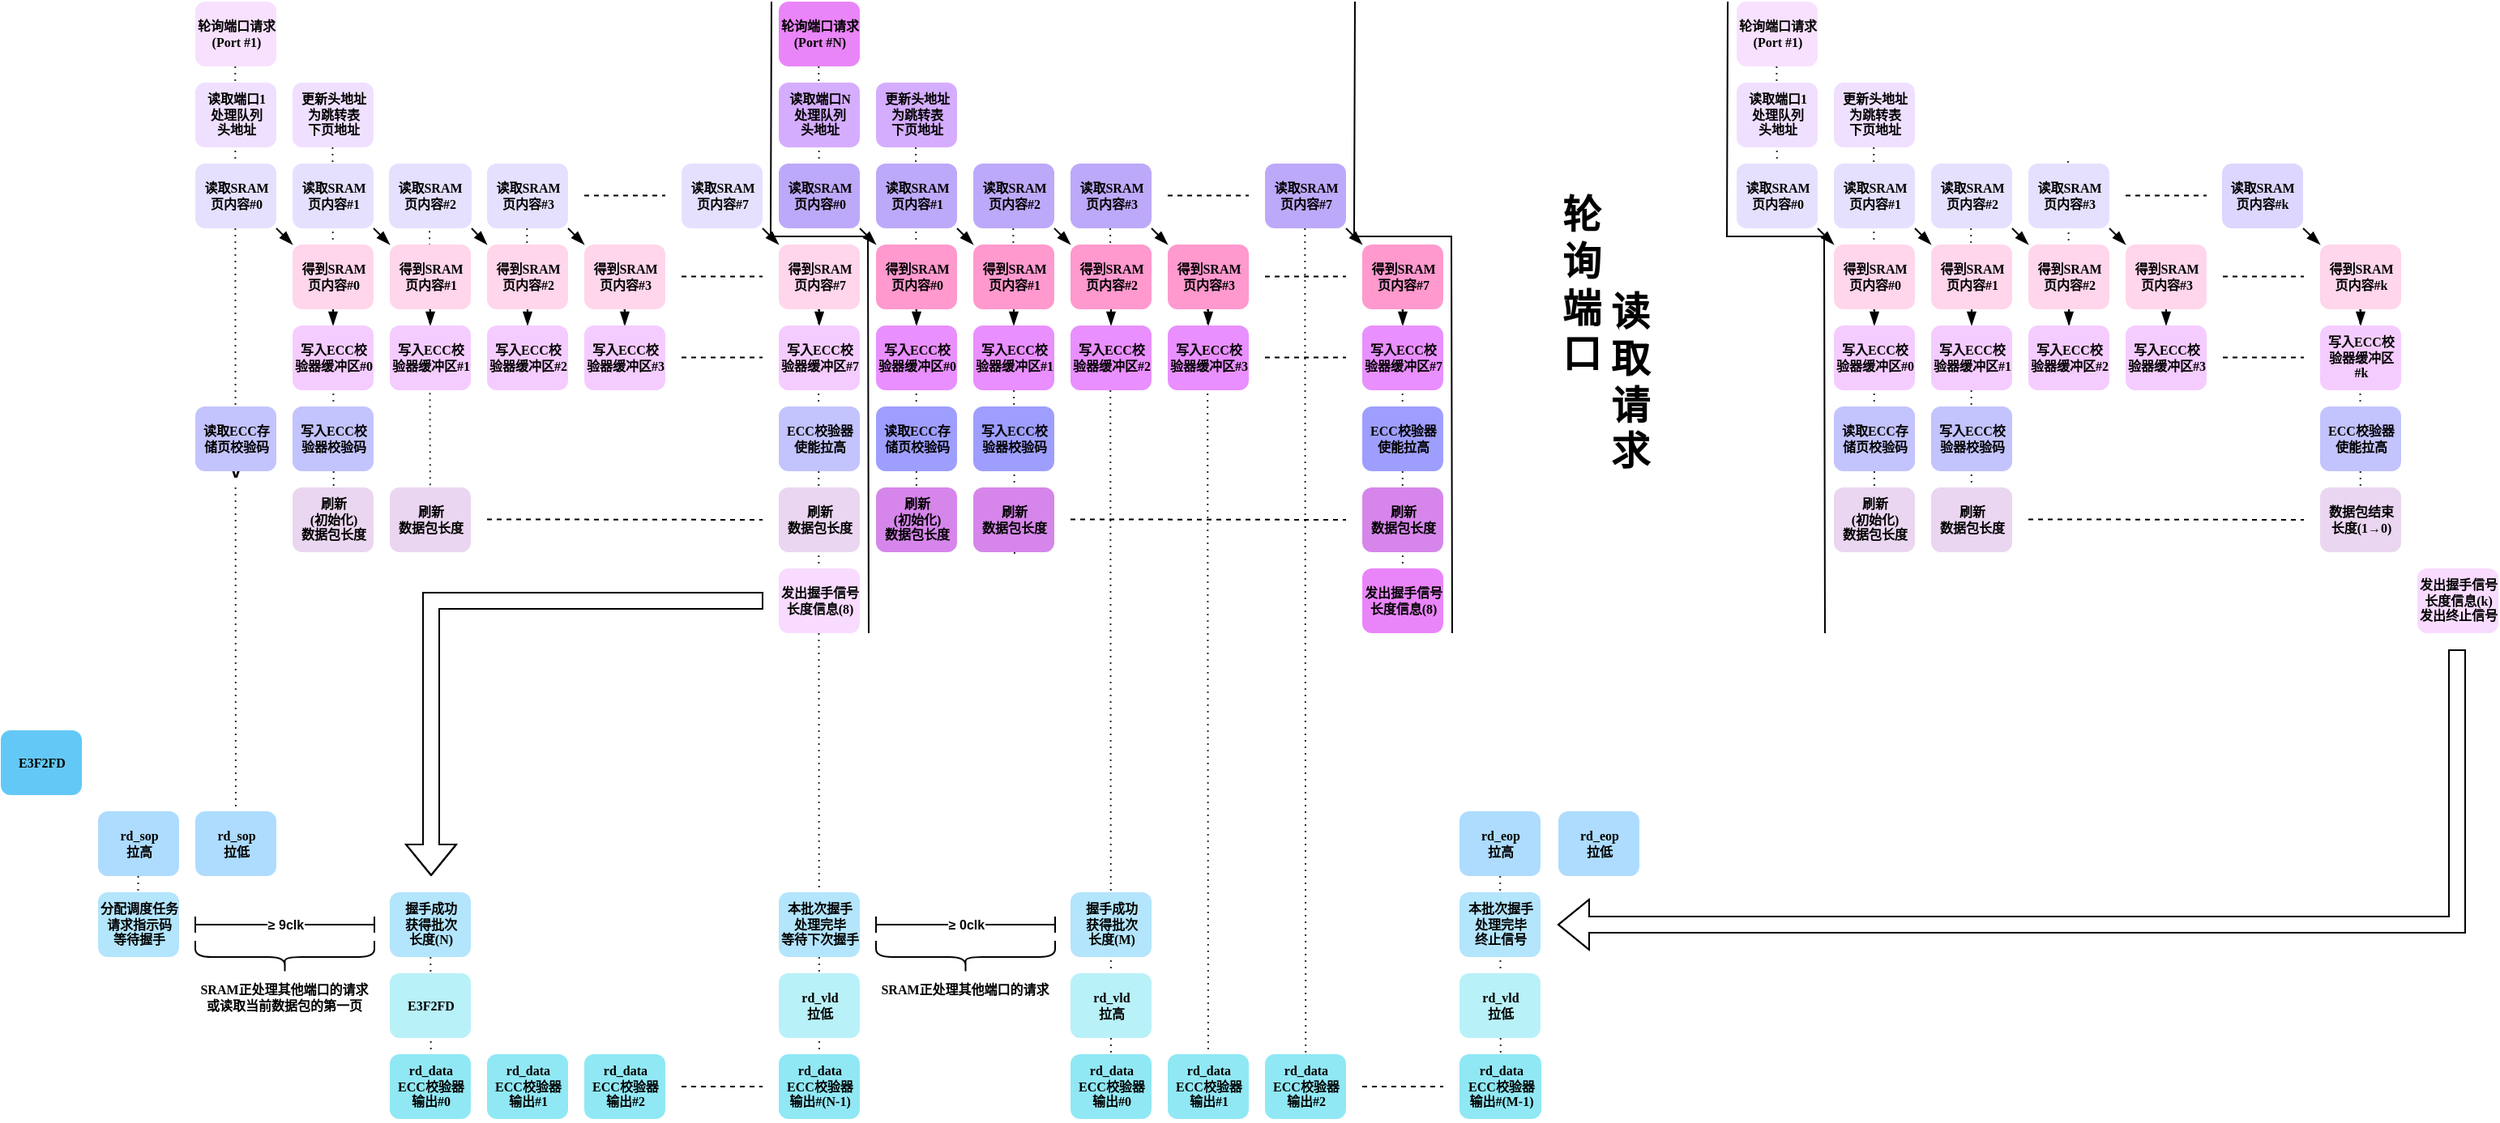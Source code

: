 <mxfile version="24.2.5" type="device">
  <diagram name="Page-1" id="74e2e168-ea6b-b213-b513-2b3c1d86103e">
    <mxGraphModel dx="2388" dy="1372" grid="0" gridSize="10" guides="1" tooltips="1" connect="1" arrows="1" fold="1" page="1" pageScale="1" pageWidth="4681" pageHeight="3300" background="none" math="0" shadow="0">
      <root>
        <mxCell id="0" />
        <mxCell id="1" parent="0" />
        <mxCell id="-BsYHrq-ux0a8azyBXrp-186" value="" style="endArrow=none;dashed=1;html=1;dashPattern=1 3;strokeWidth=1;rounded=0;fontStyle=1;strokeColor=#2A2B2C;entryX=0.5;entryY=1;entryDx=0;entryDy=0;exitX=0.5;exitY=0;exitDx=0;exitDy=0;" edge="1" parent="1" source="uO17ehAxNxv0Zf3d8ahg-317">
          <mxGeometry width="50" height="50" relative="1" as="geometry">
            <mxPoint x="2067" y="1064" as="sourcePoint" />
            <mxPoint x="2064.98" y="1250" as="targetPoint" />
          </mxGeometry>
        </mxCell>
        <mxCell id="-BsYHrq-ux0a8azyBXrp-183" value="" style="endArrow=none;dashed=1;html=1;dashPattern=1 3;strokeWidth=1;rounded=0;fontStyle=1;strokeColor=#2A2B2C;exitX=0.5;exitY=1;exitDx=0;exitDy=0;entryX=0.5;entryY=1;entryDx=0;entryDy=0;" edge="1" parent="1" target="uO17ehAxNxv0Zf3d8ahg-404">
          <mxGeometry width="50" height="50" relative="1" as="geometry">
            <mxPoint x="2355.02" y="660" as="sourcePoint" />
            <mxPoint x="2355.98" y="950" as="targetPoint" />
          </mxGeometry>
        </mxCell>
        <mxCell id="-BsYHrq-ux0a8azyBXrp-184" value="" style="endArrow=none;dashed=1;html=1;dashPattern=1 3;strokeWidth=1;rounded=0;fontStyle=1;strokeColor=#2A2B2C;exitX=0.5;exitY=1;exitDx=0;exitDy=0;" edge="1" parent="1">
          <mxGeometry width="50" height="50" relative="1" as="geometry">
            <mxPoint x="2415.01" y="658.5" as="sourcePoint" />
            <mxPoint x="2415.99" y="801.5" as="targetPoint" />
          </mxGeometry>
        </mxCell>
        <mxCell id="-BsYHrq-ux0a8azyBXrp-185" value="" style="endArrow=none;dashed=1;html=1;dashPattern=1 3;strokeWidth=1;rounded=0;fontStyle=1;strokeColor=#2A2B2C;exitX=0.5;exitY=1;exitDx=0;exitDy=0;entryX=0.5;entryY=1;entryDx=0;entryDy=0;" edge="1" parent="1" target="uO17ehAxNxv0Zf3d8ahg-416">
          <mxGeometry width="50" height="50" relative="1" as="geometry">
            <mxPoint x="2595.02" y="710" as="sourcePoint" />
            <mxPoint x="2595.98" y="1000" as="targetPoint" />
          </mxGeometry>
        </mxCell>
        <mxCell id="-BsYHrq-ux0a8azyBXrp-182" value="" style="endArrow=none;dashed=1;html=1;dashPattern=1 3;strokeWidth=1;rounded=0;fontStyle=1;strokeColor=#2A2B2C;exitX=0.5;exitY=1;exitDx=0;exitDy=0;entryX=0.5;entryY=1;entryDx=0;entryDy=0;" edge="1" parent="1" target="uO17ehAxNxv0Zf3d8ahg-393">
          <mxGeometry width="50" height="50" relative="1" as="geometry">
            <mxPoint x="2295.04" y="610" as="sourcePoint" />
            <mxPoint x="2295.97" y="750" as="targetPoint" />
          </mxGeometry>
        </mxCell>
        <mxCell id="-BsYHrq-ux0a8azyBXrp-181" value="" style="endArrow=none;dashed=1;html=1;dashPattern=1 3;strokeWidth=1;rounded=0;fontStyle=1;strokeColor=#2A2B2C;exitX=0.5;exitY=1;exitDx=0;exitDy=0;entryX=0.5;entryY=1;entryDx=0;entryDy=0;" edge="1" parent="1" target="uO17ehAxNxv0Zf3d8ahg-392">
          <mxGeometry width="50" height="50" relative="1" as="geometry">
            <mxPoint x="2235.07" y="560" as="sourcePoint" />
            <mxPoint x="2235.94" y="694" as="targetPoint" />
          </mxGeometry>
        </mxCell>
        <mxCell id="-BsYHrq-ux0a8azyBXrp-180" value="" style="endArrow=none;dashed=1;html=1;dashPattern=1 3;strokeWidth=1;rounded=0;fontStyle=1;strokeColor=#2A2B2C;exitX=0.5;exitY=1;exitDx=0;exitDy=0;entryX=0.5;entryY=1;entryDx=0;entryDy=0;" edge="1" parent="1" target="uO17ehAxNxv0Zf3d8ahg-384">
          <mxGeometry width="50" height="50" relative="1" as="geometry">
            <mxPoint x="2004.25" y="710" as="sourcePoint" />
            <mxPoint x="2016" y="1106" as="targetPoint" />
          </mxGeometry>
        </mxCell>
        <mxCell id="-BsYHrq-ux0a8azyBXrp-179" value="" style="endArrow=none;dashed=1;html=1;dashPattern=1 3;strokeWidth=1;rounded=0;fontStyle=1;strokeColor=#2A2B2C;entryX=0.5;entryY=1;entryDx=0;entryDy=0;exitX=0.5;exitY=1;exitDx=0;exitDy=0;" edge="1" parent="1">
          <mxGeometry width="50" height="50" relative="1" as="geometry">
            <mxPoint x="1944.16" y="700" as="sourcePoint" />
            <mxPoint x="1944.66" y="1250" as="targetPoint" />
          </mxGeometry>
        </mxCell>
        <mxCell id="-BsYHrq-ux0a8azyBXrp-177" value="" style="endArrow=none;dashed=1;html=1;dashPattern=1 3;strokeWidth=1;rounded=0;fontStyle=1;strokeColor=#2A2B2C;entryX=0.5;entryY=1;entryDx=0;entryDy=0;" edge="1" parent="1" target="uO17ehAxNxv0Zf3d8ahg-309">
          <mxGeometry width="50" height="50" relative="1" as="geometry">
            <mxPoint x="1884" y="710" as="sourcePoint" />
            <mxPoint x="1885" y="1000" as="targetPoint" />
          </mxGeometry>
        </mxCell>
        <mxCell id="-BsYHrq-ux0a8azyBXrp-176" value="" style="endArrow=none;dashed=1;html=1;dashPattern=1 3;strokeWidth=1;rounded=0;fontStyle=1;strokeColor=#2A2B2C;entryX=0.5;entryY=1;entryDx=0;entryDy=0;" edge="1" parent="1" target="uO17ehAxNxv0Zf3d8ahg-308">
          <mxGeometry width="50" height="50" relative="1" as="geometry">
            <mxPoint x="1824" y="660" as="sourcePoint" />
            <mxPoint x="1825" y="950" as="targetPoint" />
          </mxGeometry>
        </mxCell>
        <mxCell id="-BsYHrq-ux0a8azyBXrp-175" value="" style="endArrow=none;dashed=1;html=1;dashPattern=1 3;strokeWidth=1;rounded=0;fontStyle=1;strokeColor=#2A2B2C;" edge="1" parent="1">
          <mxGeometry width="50" height="50" relative="1" as="geometry">
            <mxPoint x="1764" y="660" as="sourcePoint" />
            <mxPoint x="1765" y="902" as="targetPoint" />
          </mxGeometry>
        </mxCell>
        <mxCell id="-BsYHrq-ux0a8azyBXrp-174" value="" style="endArrow=none;dashed=1;html=1;dashPattern=1 3;strokeWidth=1;rounded=0;fontStyle=1;strokeColor=#2A2B2C;entryX=0.5;entryY=1;entryDx=0;entryDy=0;" edge="1" parent="1" target="uO17ehAxNxv0Zf3d8ahg-361">
          <mxGeometry width="50" height="50" relative="1" as="geometry">
            <mxPoint x="1704" y="610" as="sourcePoint" />
            <mxPoint x="1705" y="702" as="targetPoint" />
          </mxGeometry>
        </mxCell>
        <mxCell id="-BsYHrq-ux0a8azyBXrp-173" value="" style="endArrow=none;dashed=1;html=1;dashPattern=1 3;strokeWidth=1;rounded=0;fontStyle=1;strokeColor=#2A2B2C;exitX=0.489;exitY=0.04;exitDx=0;exitDy=0;exitPerimeter=0;entryX=0.5;entryY=1;entryDx=0;entryDy=0;" edge="1" parent="1" target="uO17ehAxNxv0Zf3d8ahg-360">
          <mxGeometry width="50" height="50" relative="1" as="geometry">
            <mxPoint x="1644" y="560" as="sourcePoint" />
            <mxPoint x="1645" y="700" as="targetPoint" />
          </mxGeometry>
        </mxCell>
        <mxCell id="-BsYHrq-ux0a8azyBXrp-172" value="" style="endArrow=none;dashed=1;html=1;dashPattern=1 3;strokeWidth=1;rounded=0;fontStyle=1;entryX=0.5;entryY=1;entryDx=0;entryDy=0;strokeColor=#2A2B2C;exitX=0.489;exitY=0.04;exitDx=0;exitDy=0;exitPerimeter=0;" edge="1" parent="1" target="uO17ehAxNxv0Zf3d8ahg-292">
          <mxGeometry width="50" height="50" relative="1" as="geometry">
            <mxPoint x="1644" y="710" as="sourcePoint" />
            <mxPoint x="1645" y="948" as="targetPoint" />
          </mxGeometry>
        </mxCell>
        <mxCell id="-BsYHrq-ux0a8azyBXrp-170" value="" style="endArrow=none;dashed=1;html=1;dashPattern=1 3;strokeWidth=1;rounded=0;fontStyle=1;entryX=0.5;entryY=1;entryDx=0;entryDy=0;strokeColor=#2A2B2C;exitX=0.5;exitY=0;exitDx=0;exitDy=0;" edge="1" parent="1" source="uO17ehAxNxv0Zf3d8ahg-285">
          <mxGeometry width="50" height="50" relative="1" as="geometry">
            <mxPoint x="1404" y="1012" as="sourcePoint" />
            <mxPoint x="1405" y="1250" as="targetPoint" />
          </mxGeometry>
        </mxCell>
        <mxCell id="-BsYHrq-ux0a8azyBXrp-169" value="" style="endArrow=none;dashed=1;html=1;dashPattern=1 3;strokeWidth=1;rounded=0;fontStyle=1;entryX=0.5;entryY=1;entryDx=0;entryDy=0;strokeColor=#2A2B2C;exitX=0.489;exitY=0.04;exitDx=0;exitDy=0;exitPerimeter=0;" edge="1" parent="1" target="uO17ehAxNxv0Zf3d8ahg-346">
          <mxGeometry width="50" height="50" relative="1" as="geometry">
            <mxPoint x="1524" y="710" as="sourcePoint" />
            <mxPoint x="1525" y="948" as="targetPoint" />
          </mxGeometry>
        </mxCell>
        <mxCell id="-BsYHrq-ux0a8azyBXrp-166" value="" style="endArrow=none;dashed=1;html=1;dashPattern=1 3;strokeWidth=1;rounded=0;fontStyle=1;strokeColor=#2A2B2C;" edge="1" parent="1">
          <mxGeometry width="50" height="50" relative="1" as="geometry">
            <mxPoint x="1344.06" y="610" as="sourcePoint" />
            <mxPoint x="1345" y="900" as="targetPoint" />
          </mxGeometry>
        </mxCell>
        <mxCell id="-BsYHrq-ux0a8azyBXrp-167" value="" style="endArrow=none;dashed=1;html=1;dashPattern=1 3;strokeWidth=1;rounded=0;fontStyle=1;entryX=0.5;entryY=1;entryDx=0;entryDy=0;strokeColor=#2A2B2C;exitX=0.489;exitY=0.04;exitDx=0;exitDy=0;exitPerimeter=0;" edge="1" parent="1" source="uO17ehAxNxv0Zf3d8ahg-329" target="uO17ehAxNxv0Zf3d8ahg-340">
          <mxGeometry width="50" height="50" relative="1" as="geometry">
            <mxPoint x="1405" y="660" as="sourcePoint" />
            <mxPoint x="1404.93" y="1110" as="targetPoint" />
          </mxGeometry>
        </mxCell>
        <mxCell id="-BsYHrq-ux0a8azyBXrp-168" value="" style="endArrow=none;dashed=1;html=1;dashPattern=1 3;strokeWidth=1;rounded=0;fontStyle=1;entryX=0.5;entryY=1;entryDx=0;entryDy=0;strokeColor=#2A2B2C;exitX=0.489;exitY=0.04;exitDx=0;exitDy=0;exitPerimeter=0;" edge="1" parent="1" target="uO17ehAxNxv0Zf3d8ahg-345">
          <mxGeometry width="50" height="50" relative="1" as="geometry">
            <mxPoint x="1464" y="660" as="sourcePoint" />
            <mxPoint x="1465" y="898" as="targetPoint" />
          </mxGeometry>
        </mxCell>
        <mxCell id="-BsYHrq-ux0a8azyBXrp-164" value="v&lt;span style=&quot;color: rgba(0, 0, 0, 0); font-family: monospace; font-size: 0px; font-weight: 400; text-align: start; background-color: rgb(251, 251, 251);&quot;&gt;%3CmxGraphModel%3E%3Croot%3E%3CmxCell%20id%3D%220%22%2F%3E%3CmxCell%20id%3D%221%22%20parent%3D%220%22%2F%3E%3CmxCell%20id%3D%222%22%20value%3D%22%22%20style%3D%22endArrow%3Dnone%3Bdashed%3D1%3Bhtml%3D1%3BdashPattern%3D1%203%3BstrokeWidth%3D1%3Brounded%3D0%3BfontStyle%3D1%3BentryX%3D0.5%3BentryY%3D1%3BentryDx%3D0%3BentryDy%3D0%3BstrokeColor%3D%232A2B2C%3B%22%20edge%3D%221%22%20parent%3D%221%22%3E%3CmxGeometry%20width%3D%2250%22%20height%3D%2250%22%20relative%3D%221%22%20as%3D%22geometry%22%3E%3CmxPoint%20x%3D%221284.13%22%20y%3D%22600%22%20as%3D%22sourcePoint%22%2F%3E%3CmxPoint%20x%3D%221285%22%20y%3D%221100%22%20as%3D%22targetPoint%22%2F%3E%3C%2FmxGeometry%3E%3C%2FmxCell%3E%3C%2Froot%3E%3C%2FmxGraphModel%3E&lt;/span&gt;" style="endArrow=none;dashed=1;html=1;dashPattern=1 3;strokeWidth=1;rounded=0;fontStyle=1;entryX=0.5;entryY=1;entryDx=0;entryDy=0;strokeColor=#2A2B2C;" edge="1" parent="1" target="IVNIzT1IpHDhT-juqoZ8-2">
          <mxGeometry width="50" height="50" relative="1" as="geometry">
            <mxPoint x="1284.13" y="600" as="sourcePoint" />
            <mxPoint x="1284.63" y="800" as="targetPoint" />
          </mxGeometry>
        </mxCell>
        <mxCell id="-BsYHrq-ux0a8azyBXrp-165" value="" style="endArrow=none;dashed=1;html=1;dashPattern=1 3;strokeWidth=1;rounded=0;fontStyle=1;strokeColor=#2A2B2C;exitX=0.5;exitY=0;exitDx=0;exitDy=0;" edge="1" parent="1" source="uO17ehAxNxv0Zf3d8ahg-279">
          <mxGeometry width="50" height="50" relative="1" as="geometry">
            <mxPoint x="1224.35" y="1010" as="sourcePoint" />
            <mxPoint x="1224" y="1150" as="targetPoint" />
          </mxGeometry>
        </mxCell>
        <mxCell id="uO17ehAxNxv0Zf3d8ahg-10" value="E3F2FD" style="rounded=1;whiteSpace=wrap;html=1;shadow=0;labelBackgroundColor=none;strokeWidth=1;fontFamily=Verdana;fontSize=8;align=center;fillColor=#64c8f7;gradientColor=none;strokeColor=none;fontStyle=1" parent="1" vertex="1">
          <mxGeometry x="1139.5" y="1010" width="50" height="40" as="geometry" />
        </mxCell>
        <mxCell id="uO17ehAxNxv0Zf3d8ahg-279" value="rd_sop&lt;div&gt;拉高&lt;/div&gt;" style="rounded=1;whiteSpace=wrap;html=1;shadow=0;labelBackgroundColor=none;strokeWidth=1;fontFamily=Verdana;fontSize=8;align=center;fillColor=#addcff;strokeColor=none;fontStyle=1" parent="1" vertex="1">
          <mxGeometry x="1199.5" y="1060" width="50" height="40" as="geometry" />
        </mxCell>
        <mxCell id="uO17ehAxNxv0Zf3d8ahg-280" value="分配调度任务&lt;br&gt;&lt;div&gt;请求指示码&lt;br&gt;等待握手&lt;/div&gt;" style="rounded=1;whiteSpace=wrap;html=1;shadow=0;labelBackgroundColor=none;strokeWidth=1;fontFamily=Verdana;fontSize=8;align=center;fillColor=#B3E5FC;strokeColor=none;fontStyle=1" parent="1" vertex="1">
          <mxGeometry x="1199.5" y="1110" width="50" height="40" as="geometry" />
        </mxCell>
        <mxCell id="uO17ehAxNxv0Zf3d8ahg-285" value="握手成功&lt;br&gt;获得批次&lt;br&gt;长度(N)" style="rounded=1;whiteSpace=wrap;html=1;shadow=0;labelBackgroundColor=none;strokeWidth=1;fontFamily=Verdana;fontSize=8;align=center;fillColor=#B3E5FC;strokeColor=none;fontStyle=1" parent="1" vertex="1">
          <mxGeometry x="1379.5" y="1110" width="50" height="40" as="geometry" />
        </mxCell>
        <mxCell id="uO17ehAxNxv0Zf3d8ahg-287" value="E3F2FD" style="rounded=1;whiteSpace=wrap;html=1;shadow=0;labelBackgroundColor=none;strokeWidth=1;fontFamily=Verdana;fontSize=8;align=center;fillColor=#b9f1f8;strokeColor=none;fontStyle=1" parent="1" vertex="1">
          <mxGeometry x="1379.5" y="1160" width="50" height="40" as="geometry" />
        </mxCell>
        <mxCell id="uO17ehAxNxv0Zf3d8ahg-288" value="rd_data&lt;br&gt;ECC校验器&lt;br&gt;输出#0" style="rounded=1;whiteSpace=wrap;html=1;shadow=0;labelBackgroundColor=none;strokeWidth=1;fontFamily=Verdana;fontSize=8;align=center;fillColor=#90e8f4;strokeColor=none;fontStyle=1" parent="1" vertex="1">
          <mxGeometry x="1379.5" y="1210" width="50" height="40" as="geometry" />
        </mxCell>
        <mxCell id="uO17ehAxNxv0Zf3d8ahg-289" value="rd_data&lt;br&gt;ECC校验器&lt;br&gt;输出#1" style="rounded=1;whiteSpace=wrap;html=1;shadow=0;labelBackgroundColor=none;strokeWidth=1;fontFamily=Verdana;fontSize=8;align=center;fillColor=#90e8f4;strokeColor=none;fontStyle=1" parent="1" vertex="1">
          <mxGeometry x="1439.5" y="1210" width="50" height="40" as="geometry" />
        </mxCell>
        <mxCell id="uO17ehAxNxv0Zf3d8ahg-290" value="rd_data&lt;br&gt;ECC校验器&lt;br&gt;输出#2" style="rounded=1;whiteSpace=wrap;html=1;shadow=0;labelBackgroundColor=none;strokeWidth=1;fontFamily=Verdana;fontSize=8;align=center;fillColor=#90e8f4;strokeColor=none;fontStyle=1" parent="1" vertex="1">
          <mxGeometry x="1499.5" y="1210" width="50" height="40" as="geometry" />
        </mxCell>
        <mxCell id="uO17ehAxNxv0Zf3d8ahg-291" value="" style="endArrow=none;dashed=1;html=1;rounded=0;fontStyle=1" parent="1" edge="1">
          <mxGeometry width="50" height="50" relative="1" as="geometry">
            <mxPoint x="1559.5" y="1230" as="sourcePoint" />
            <mxPoint x="1609.5" y="1230" as="targetPoint" />
          </mxGeometry>
        </mxCell>
        <mxCell id="uO17ehAxNxv0Zf3d8ahg-292" value="rd_data&lt;br&gt;ECC校验器&lt;br&gt;输出#(N-1)" style="rounded=1;whiteSpace=wrap;html=1;shadow=0;labelBackgroundColor=none;strokeWidth=1;fontFamily=Verdana;fontSize=8;align=center;fillColor=#90e8f4;strokeColor=none;fontStyle=1" parent="1" vertex="1">
          <mxGeometry x="1619.5" y="1210" width="50" height="40" as="geometry" />
        </mxCell>
        <mxCell id="uO17ehAxNxv0Zf3d8ahg-293" value="rd_vld&lt;br&gt;拉低" style="rounded=1;whiteSpace=wrap;html=1;shadow=0;labelBackgroundColor=none;strokeWidth=1;fontFamily=Verdana;fontSize=8;align=center;fillColor=#b9f1f8;strokeColor=none;fontStyle=1" parent="1" vertex="1">
          <mxGeometry x="1619.5" y="1160" width="50" height="40" as="geometry" />
        </mxCell>
        <mxCell id="uO17ehAxNxv0Zf3d8ahg-294" value="本批次握手&lt;br&gt;处理完毕&lt;br&gt;等待下次握手" style="rounded=1;whiteSpace=wrap;html=1;shadow=0;labelBackgroundColor=none;strokeWidth=1;fontFamily=Verdana;fontSize=8;align=center;fillColor=#B3E5FC;strokeColor=none;fontStyle=1" parent="1" vertex="1">
          <mxGeometry x="1619.5" y="1110" width="50" height="40" as="geometry" />
        </mxCell>
        <mxCell id="uO17ehAxNxv0Zf3d8ahg-306" value="握手成功&lt;br&gt;获得批次&lt;br&gt;长度(M)" style="rounded=1;whiteSpace=wrap;html=1;shadow=0;labelBackgroundColor=none;strokeWidth=1;fontFamily=Verdana;fontSize=8;align=center;fillColor=#B3E5FC;strokeColor=none;fontStyle=1" parent="1" vertex="1">
          <mxGeometry x="1799.5" y="1110" width="50" height="40" as="geometry" />
        </mxCell>
        <mxCell id="uO17ehAxNxv0Zf3d8ahg-307" value="rd_vld&lt;br&gt;拉高" style="rounded=1;whiteSpace=wrap;html=1;shadow=0;labelBackgroundColor=none;strokeWidth=1;fontFamily=Verdana;fontSize=8;align=center;fillColor=#b9f1f8;strokeColor=none;fontStyle=1" parent="1" vertex="1">
          <mxGeometry x="1799.5" y="1160" width="50" height="40" as="geometry" />
        </mxCell>
        <mxCell id="uO17ehAxNxv0Zf3d8ahg-308" value="rd_data&lt;br&gt;ECC校验器&lt;br&gt;输出#0" style="rounded=1;whiteSpace=wrap;html=1;shadow=0;labelBackgroundColor=none;strokeWidth=1;fontFamily=Verdana;fontSize=8;align=center;fillColor=#90e8f4;strokeColor=none;fontStyle=1" parent="1" vertex="1">
          <mxGeometry x="1799.5" y="1210" width="50" height="40" as="geometry" />
        </mxCell>
        <mxCell id="uO17ehAxNxv0Zf3d8ahg-309" value="rd_data&lt;br&gt;ECC校验器&lt;br&gt;输出#1" style="rounded=1;whiteSpace=wrap;html=1;shadow=0;labelBackgroundColor=none;strokeWidth=1;fontFamily=Verdana;fontSize=8;align=center;fillColor=#90e8f4;strokeColor=none;fontStyle=1" parent="1" vertex="1">
          <mxGeometry x="1859.5" y="1210" width="50" height="40" as="geometry" />
        </mxCell>
        <mxCell id="uO17ehAxNxv0Zf3d8ahg-310" value="rd_data&lt;br&gt;ECC校验器&lt;br&gt;输出#2" style="rounded=1;whiteSpace=wrap;html=1;shadow=0;labelBackgroundColor=none;strokeWidth=1;fontFamily=Verdana;fontSize=8;align=center;fillColor=#90e8f4;strokeColor=none;fontStyle=1" parent="1" vertex="1">
          <mxGeometry x="1919.5" y="1210" width="50" height="40" as="geometry" />
        </mxCell>
        <mxCell id="uO17ehAxNxv0Zf3d8ahg-311" value="" style="endArrow=none;dashed=1;html=1;rounded=0;fontStyle=1" parent="1" edge="1">
          <mxGeometry width="50" height="50" relative="1" as="geometry">
            <mxPoint x="1979.5" y="1230" as="sourcePoint" />
            <mxPoint x="2029.5" y="1230" as="targetPoint" />
          </mxGeometry>
        </mxCell>
        <mxCell id="uO17ehAxNxv0Zf3d8ahg-312" value="rd_data&lt;br&gt;ECC校验器&lt;br&gt;输出&lt;span style=&quot;background-color: initial;&quot;&gt;#(M-1)&lt;/span&gt;" style="rounded=1;whiteSpace=wrap;html=1;shadow=0;labelBackgroundColor=none;strokeWidth=1;fontFamily=Verdana;fontSize=8;align=center;fillColor=#90e8f4;strokeColor=none;fontStyle=1" parent="1" vertex="1">
          <mxGeometry x="2039.5" y="1210" width="50.5" height="40" as="geometry" />
        </mxCell>
        <mxCell id="uO17ehAxNxv0Zf3d8ahg-313" value="本批次握手&lt;br&gt;处理完毕&lt;br&gt;终止信号" style="rounded=1;whiteSpace=wrap;html=1;shadow=0;labelBackgroundColor=none;strokeWidth=1;fontFamily=Verdana;fontSize=8;align=center;fillColor=#B3E5FC;strokeColor=none;fontStyle=1" parent="1" vertex="1">
          <mxGeometry x="2039.5" y="1110" width="50" height="40" as="geometry" />
        </mxCell>
        <mxCell id="uO17ehAxNxv0Zf3d8ahg-316" value="rd_vld&lt;br&gt;拉低" style="rounded=1;whiteSpace=wrap;html=1;shadow=0;labelBackgroundColor=none;strokeWidth=1;fontFamily=Verdana;fontSize=8;align=center;fillColor=#b9f1f8;strokeColor=none;fontStyle=1" parent="1" vertex="1">
          <mxGeometry x="2039.5" y="1160" width="50" height="40" as="geometry" />
        </mxCell>
        <mxCell id="uO17ehAxNxv0Zf3d8ahg-317" value="rd_eop&lt;div&gt;拉高&lt;/div&gt;" style="rounded=1;whiteSpace=wrap;html=1;shadow=0;labelBackgroundColor=none;strokeWidth=1;fontFamily=Verdana;fontSize=8;align=center;fillColor=#addcff;gradientColor=none;strokeColor=none;fontStyle=1" parent="1" vertex="1">
          <mxGeometry x="2039.5" y="1060" width="50" height="40" as="geometry" />
        </mxCell>
        <mxCell id="uO17ehAxNxv0Zf3d8ahg-318" value="" style="shape=curlyBracket;whiteSpace=wrap;html=1;rounded=1;labelPosition=left;verticalLabelPosition=middle;align=right;verticalAlign=middle;direction=north;fontStyle=1" parent="1" vertex="1">
          <mxGeometry x="1679.5" y="1140" width="110.5" height="20" as="geometry" />
        </mxCell>
        <mxCell id="uO17ehAxNxv0Zf3d8ahg-319" value="SRAM正处理其他端口的请求&lt;div&gt;&lt;br&gt;&lt;/div&gt;" style="rounded=1;whiteSpace=wrap;html=1;shadow=0;labelBackgroundColor=none;strokeWidth=1;fontFamily=Verdana;fontSize=8;align=center;fillColor=none;strokeColor=none;fontStyle=1" parent="1" vertex="1">
          <mxGeometry x="1681.13" y="1160" width="107.25" height="30" as="geometry" />
        </mxCell>
        <mxCell id="uO17ehAxNxv0Zf3d8ahg-320" value="" style="shape=curlyBracket;whiteSpace=wrap;html=1;rounded=1;labelPosition=left;verticalLabelPosition=middle;align=right;verticalAlign=middle;direction=north;fontStyle=1" parent="1" vertex="1">
          <mxGeometry x="1259.5" y="1140" width="110.5" height="20" as="geometry" />
        </mxCell>
        <mxCell id="uO17ehAxNxv0Zf3d8ahg-321" value="SRAM正处理其他端口的请求&lt;br&gt;或读取当前数据包的第一页" style="rounded=1;whiteSpace=wrap;html=1;shadow=0;labelBackgroundColor=none;strokeWidth=1;fontFamily=Verdana;fontSize=8;align=center;fillColor=none;strokeColor=none;fontStyle=1" parent="1" vertex="1">
          <mxGeometry x="1256.13" y="1160" width="117.25" height="30" as="geometry" />
        </mxCell>
        <mxCell id="uO17ehAxNxv0Zf3d8ahg-322" value="轮询端口请求&lt;br&gt;(Port #1)" style="rounded=1;whiteSpace=wrap;html=1;shadow=0;labelBackgroundColor=none;strokeWidth=1;fontFamily=Verdana;fontSize=8;align=center;fontStyle=1;fillColor=#f8e1fe;strokeColor=none;" parent="1" vertex="1">
          <mxGeometry x="1259.5" y="560" width="50" height="40" as="geometry" />
        </mxCell>
        <mxCell id="uO17ehAxNxv0Zf3d8ahg-323" value="读取端口1&lt;br&gt;处理队列&lt;br&gt;头地址" style="rounded=1;whiteSpace=wrap;html=1;shadow=0;labelBackgroundColor=none;strokeWidth=1;fontFamily=Verdana;fontSize=8;align=center;fontStyle=1;fillColor=#efe0ff;strokeColor=none;" parent="1" vertex="1">
          <mxGeometry x="1259.5" y="610" width="50" height="40" as="geometry" />
        </mxCell>
        <mxCell id="uO17ehAxNxv0Zf3d8ahg-324" value="更新头地址&lt;br&gt;为跳转表&lt;br&gt;下页地址" style="rounded=1;whiteSpace=wrap;html=1;shadow=0;labelBackgroundColor=none;strokeWidth=1;fontFamily=Verdana;fontSize=8;align=center;fontStyle=1;fillColor=#efe0ff;strokeColor=none;" parent="1" vertex="1">
          <mxGeometry x="1319.5" y="610" width="50" height="40" as="geometry" />
        </mxCell>
        <mxCell id="uO17ehAxNxv0Zf3d8ahg-325" value="读取SRAM&lt;br&gt;页内容#0" style="rounded=1;whiteSpace=wrap;html=1;shadow=0;labelBackgroundColor=none;strokeWidth=1;fontFamily=Verdana;fontSize=8;align=center;fontStyle=1;fillColor=#e6e0ff;strokeColor=none;" parent="1" vertex="1">
          <mxGeometry x="1259.5" y="660" width="50" height="40" as="geometry" />
        </mxCell>
        <mxCell id="uO17ehAxNxv0Zf3d8ahg-326" value="刷新&lt;div&gt;(初始化)&lt;br&gt;数据包长度&lt;/div&gt;" style="rounded=1;whiteSpace=wrap;html=1;shadow=0;labelBackgroundColor=none;strokeWidth=1;fontFamily=Verdana;fontSize=8;align=center;fontStyle=1;fillColor=#ead6f0;strokeColor=none;" parent="1" vertex="1">
          <mxGeometry x="1319.5" y="860" width="50" height="40" as="geometry" />
        </mxCell>
        <mxCell id="uO17ehAxNxv0Zf3d8ahg-328" value="读取SRAM&lt;br&gt;页内容#1" style="rounded=1;whiteSpace=wrap;html=1;shadow=0;labelBackgroundColor=none;strokeWidth=1;fontFamily=Verdana;fontSize=8;align=center;fontStyle=1;fillColor=#e6e0ff;strokeColor=none;" parent="1" vertex="1">
          <mxGeometry x="1319.5" y="660" width="50" height="40" as="geometry" />
        </mxCell>
        <mxCell id="uO17ehAxNxv0Zf3d8ahg-329" value="读取SRAM&lt;br&gt;页内容#2" style="rounded=1;whiteSpace=wrap;html=1;shadow=0;labelBackgroundColor=none;strokeWidth=1;fontFamily=Verdana;fontSize=8;align=center;fontStyle=1;fillColor=#e6e0ff;strokeColor=none;" parent="1" vertex="1">
          <mxGeometry x="1379" y="660" width="51" height="40" as="geometry" />
        </mxCell>
        <mxCell id="uO17ehAxNxv0Zf3d8ahg-330" value="读取SRAM&lt;br&gt;页内容#3" style="rounded=1;whiteSpace=wrap;html=1;shadow=0;labelBackgroundColor=none;strokeWidth=1;fontFamily=Verdana;fontSize=8;align=center;fontStyle=1;fillColor=#E6E0FF;strokeColor=none;" parent="1" vertex="1">
          <mxGeometry x="1439.5" y="660" width="50" height="40" as="geometry" />
        </mxCell>
        <mxCell id="uO17ehAxNxv0Zf3d8ahg-331" value="" style="endArrow=none;dashed=1;html=1;rounded=0;fontStyle=1" parent="1" edge="1">
          <mxGeometry width="50" height="50" relative="1" as="geometry">
            <mxPoint x="1499.5" y="679.71" as="sourcePoint" />
            <mxPoint x="1549.5" y="679.71" as="targetPoint" />
          </mxGeometry>
        </mxCell>
        <mxCell id="uO17ehAxNxv0Zf3d8ahg-332" value="读取SRAM&lt;br&gt;页内容#7" style="rounded=1;whiteSpace=wrap;html=1;shadow=0;labelBackgroundColor=none;strokeWidth=1;fontFamily=Verdana;fontSize=8;align=center;fontStyle=1;fillColor=#E6E0FF;strokeColor=none;" parent="1" vertex="1">
          <mxGeometry x="1559.5" y="660" width="50" height="40" as="geometry" />
        </mxCell>
        <mxCell id="uO17ehAxNxv0Zf3d8ahg-462" style="edgeStyle=orthogonalEdgeStyle;rounded=0;orthogonalLoop=1;jettySize=auto;html=1;exitX=0.5;exitY=1;exitDx=0;exitDy=0;entryX=0.5;entryY=0;entryDx=0;entryDy=0;endArrow=blockThin;endFill=1;fontStyle=1" parent="1" source="uO17ehAxNxv0Zf3d8ahg-334" target="uO17ehAxNxv0Zf3d8ahg-343" edge="1">
          <mxGeometry relative="1" as="geometry" />
        </mxCell>
        <mxCell id="uO17ehAxNxv0Zf3d8ahg-334" value="得到SRAM&lt;br&gt;页内容#0" style="rounded=1;whiteSpace=wrap;html=1;shadow=0;labelBackgroundColor=none;strokeWidth=1;fontFamily=Verdana;fontSize=8;align=center;fontStyle=1;fillColor=#ffd6eb;strokeColor=none;" parent="1" vertex="1">
          <mxGeometry x="1319.5" y="710" width="50" height="40" as="geometry" />
        </mxCell>
        <mxCell id="uO17ehAxNxv0Zf3d8ahg-465" style="edgeStyle=orthogonalEdgeStyle;rounded=0;orthogonalLoop=1;jettySize=auto;html=1;exitX=0.5;exitY=1;exitDx=0;exitDy=0;entryX=0.5;entryY=0;entryDx=0;entryDy=0;endArrow=blockThin;endFill=1;fontStyle=1" parent="1" source="uO17ehAxNxv0Zf3d8ahg-335" target="uO17ehAxNxv0Zf3d8ahg-344" edge="1">
          <mxGeometry relative="1" as="geometry" />
        </mxCell>
        <mxCell id="uO17ehAxNxv0Zf3d8ahg-335" value="得到SRAM&lt;br&gt;页内容#1" style="rounded=1;whiteSpace=wrap;html=1;shadow=0;labelBackgroundColor=none;strokeWidth=1;fontFamily=Verdana;fontSize=8;align=center;fontStyle=1;fillColor=#ffd6eb;strokeColor=none;" parent="1" vertex="1">
          <mxGeometry x="1379.5" y="710" width="50" height="40" as="geometry" />
        </mxCell>
        <mxCell id="uO17ehAxNxv0Zf3d8ahg-466" style="edgeStyle=orthogonalEdgeStyle;rounded=0;orthogonalLoop=1;jettySize=auto;html=1;exitX=0.5;exitY=1;exitDx=0;exitDy=0;entryX=0.5;entryY=0;entryDx=0;entryDy=0;endArrow=blockThin;endFill=1;fontStyle=1" parent="1" source="uO17ehAxNxv0Zf3d8ahg-336" target="uO17ehAxNxv0Zf3d8ahg-345" edge="1">
          <mxGeometry relative="1" as="geometry" />
        </mxCell>
        <mxCell id="uO17ehAxNxv0Zf3d8ahg-336" value="得到SRAM&lt;br&gt;页内容#2" style="rounded=1;whiteSpace=wrap;html=1;shadow=0;labelBackgroundColor=none;strokeWidth=1;fontFamily=Verdana;fontSize=8;align=center;fontStyle=1;fillColor=#ffd6eb;strokeColor=none;" parent="1" vertex="1">
          <mxGeometry x="1439.5" y="710" width="50" height="40" as="geometry" />
        </mxCell>
        <mxCell id="uO17ehAxNxv0Zf3d8ahg-467" style="edgeStyle=orthogonalEdgeStyle;rounded=0;orthogonalLoop=1;jettySize=auto;html=1;exitX=0.5;exitY=1;exitDx=0;exitDy=0;entryX=0.5;entryY=0;entryDx=0;entryDy=0;endArrow=blockThin;endFill=1;fontStyle=1" parent="1" source="uO17ehAxNxv0Zf3d8ahg-337" target="uO17ehAxNxv0Zf3d8ahg-346" edge="1">
          <mxGeometry relative="1" as="geometry" />
        </mxCell>
        <mxCell id="uO17ehAxNxv0Zf3d8ahg-337" value="得到SRAM&lt;br&gt;页内容#3" style="rounded=1;whiteSpace=wrap;html=1;shadow=0;labelBackgroundColor=none;strokeWidth=1;fontFamily=Verdana;fontSize=8;align=center;fontStyle=1;fillColor=#ffd6eb;strokeColor=none;" parent="1" vertex="1">
          <mxGeometry x="1499.5" y="710" width="50" height="40" as="geometry" />
        </mxCell>
        <mxCell id="uO17ehAxNxv0Zf3d8ahg-338" value="" style="endArrow=none;dashed=1;html=1;rounded=0;fontStyle=1" parent="1" edge="1">
          <mxGeometry width="50" height="50" relative="1" as="geometry">
            <mxPoint x="1559.5" y="729.71" as="sourcePoint" />
            <mxPoint x="1609.5" y="729.71" as="targetPoint" />
          </mxGeometry>
        </mxCell>
        <mxCell id="uO17ehAxNxv0Zf3d8ahg-468" style="edgeStyle=orthogonalEdgeStyle;rounded=0;orthogonalLoop=1;jettySize=auto;html=1;exitX=0.5;exitY=1;exitDx=0;exitDy=0;entryX=0.5;entryY=0;entryDx=0;entryDy=0;endArrow=blockThin;endFill=1;fontStyle=1" parent="1" source="uO17ehAxNxv0Zf3d8ahg-339" target="uO17ehAxNxv0Zf3d8ahg-349" edge="1">
          <mxGeometry relative="1" as="geometry" />
        </mxCell>
        <mxCell id="uO17ehAxNxv0Zf3d8ahg-339" value="得到SRAM&lt;br&gt;页内容#7" style="rounded=1;whiteSpace=wrap;html=1;shadow=0;labelBackgroundColor=none;strokeWidth=1;fontFamily=Verdana;fontSize=8;align=center;fontStyle=1;fillColor=#FFD6EB;strokeColor=none;" parent="1" vertex="1">
          <mxGeometry x="1619.5" y="710" width="50" height="40" as="geometry" />
        </mxCell>
        <mxCell id="uO17ehAxNxv0Zf3d8ahg-340" value="刷新&lt;br&gt;数据包长度" style="rounded=1;whiteSpace=wrap;html=1;shadow=0;labelBackgroundColor=none;strokeWidth=1;fontFamily=Verdana;fontSize=8;align=center;fontStyle=1;fillColor=#ead6f0;strokeColor=none;" parent="1" vertex="1">
          <mxGeometry x="1379.5" y="860" width="50" height="40" as="geometry" />
        </mxCell>
        <mxCell id="uO17ehAxNxv0Zf3d8ahg-342" value="" style="endArrow=none;dashed=1;html=1;rounded=0;fontStyle=1" parent="1" edge="1">
          <mxGeometry width="50" height="50" relative="1" as="geometry">
            <mxPoint x="1439.5" y="879.71" as="sourcePoint" />
            <mxPoint x="1609.5" y="880" as="targetPoint" />
          </mxGeometry>
        </mxCell>
        <mxCell id="uO17ehAxNxv0Zf3d8ahg-343" value="写入ECC校验器缓冲区#0" style="rounded=1;whiteSpace=wrap;html=1;shadow=0;labelBackgroundColor=none;strokeWidth=1;fontFamily=Verdana;fontSize=8;align=center;fontStyle=1;fillColor=#f5ccff;strokeColor=none;" parent="1" vertex="1">
          <mxGeometry x="1319.5" y="760" width="50" height="40" as="geometry" />
        </mxCell>
        <mxCell id="uO17ehAxNxv0Zf3d8ahg-344" value="写入ECC校验器缓冲区#1" style="rounded=1;whiteSpace=wrap;html=1;shadow=0;labelBackgroundColor=none;strokeWidth=1;fontFamily=Verdana;fontSize=8;align=center;fontStyle=1;fillColor=#f5ccff;strokeColor=none;" parent="1" vertex="1">
          <mxGeometry x="1379.5" y="760" width="50" height="40" as="geometry" />
        </mxCell>
        <mxCell id="uO17ehAxNxv0Zf3d8ahg-345" value="写入ECC校验器缓冲区#2" style="rounded=1;whiteSpace=wrap;html=1;shadow=0;labelBackgroundColor=none;strokeWidth=1;fontFamily=Verdana;fontSize=8;align=center;fontStyle=1;fillColor=#f5ccff;strokeColor=none;" parent="1" vertex="1">
          <mxGeometry x="1439.5" y="760" width="50" height="40" as="geometry" />
        </mxCell>
        <mxCell id="uO17ehAxNxv0Zf3d8ahg-346" value="写入ECC校验器缓冲区#3" style="rounded=1;whiteSpace=wrap;html=1;shadow=0;labelBackgroundColor=none;strokeWidth=1;fontFamily=Verdana;fontSize=8;align=center;fontStyle=1;fillColor=#f5ccff;strokeColor=none;" parent="1" vertex="1">
          <mxGeometry x="1499.5" y="760" width="50" height="40" as="geometry" />
        </mxCell>
        <mxCell id="uO17ehAxNxv0Zf3d8ahg-348" value="" style="endArrow=none;dashed=1;html=1;rounded=0;fontStyle=1" parent="1" edge="1">
          <mxGeometry width="50" height="50" relative="1" as="geometry">
            <mxPoint x="1559.5" y="779.71" as="sourcePoint" />
            <mxPoint x="1609.5" y="779.71" as="targetPoint" />
          </mxGeometry>
        </mxCell>
        <mxCell id="uO17ehAxNxv0Zf3d8ahg-349" value="写入ECC校验器缓冲区#7" style="rounded=1;whiteSpace=wrap;html=1;shadow=0;labelBackgroundColor=none;strokeWidth=1;fontFamily=Verdana;fontSize=8;align=center;fontStyle=1;fillColor=#F5CCFF;strokeColor=none;" parent="1" vertex="1">
          <mxGeometry x="1619.5" y="760" width="50" height="40" as="geometry" />
        </mxCell>
        <mxCell id="uO17ehAxNxv0Zf3d8ahg-350" value="读取ECC存储页校验码" style="rounded=1;whiteSpace=wrap;html=1;shadow=0;labelBackgroundColor=none;strokeWidth=1;fontFamily=Verdana;fontSize=8;align=center;fontStyle=1;fillColor=#c3c3fe;strokeColor=none;" parent="1" vertex="1">
          <mxGeometry x="1259.5" y="810" width="50" height="40" as="geometry" />
        </mxCell>
        <mxCell id="uO17ehAxNxv0Zf3d8ahg-351" value="写入ECC校验器校验码" style="rounded=1;whiteSpace=wrap;html=1;shadow=0;labelBackgroundColor=none;strokeWidth=1;fontFamily=Verdana;fontSize=8;align=center;fontStyle=1;fillColor=#c3c3fe;strokeColor=none;" parent="1" vertex="1">
          <mxGeometry x="1319.5" y="810" width="50" height="40" as="geometry" />
        </mxCell>
        <mxCell id="uO17ehAxNxv0Zf3d8ahg-353" value="ECC校验器使能拉高" style="rounded=1;whiteSpace=wrap;html=1;shadow=0;labelBackgroundColor=none;strokeWidth=1;fontFamily=Verdana;fontSize=8;align=center;fontStyle=1;fillColor=#C3C3FE;strokeColor=none;" parent="1" vertex="1">
          <mxGeometry x="1619.5" y="810" width="50" height="40" as="geometry" />
        </mxCell>
        <mxCell id="uO17ehAxNxv0Zf3d8ahg-355" value="发出握手信号&lt;br&gt;长度信息(8)" style="rounded=1;whiteSpace=wrap;html=1;shadow=0;labelBackgroundColor=none;strokeWidth=1;fontFamily=Verdana;fontSize=8;align=center;fontStyle=1;fillColor=#f8dbff;strokeColor=none;" parent="1" vertex="1">
          <mxGeometry x="1619.5" y="910" width="50" height="40" as="geometry" />
        </mxCell>
        <mxCell id="uO17ehAxNxv0Zf3d8ahg-356" value="刷新&lt;br&gt;数据包长度" style="rounded=1;whiteSpace=wrap;html=1;shadow=0;labelBackgroundColor=none;strokeWidth=1;fontFamily=Verdana;fontSize=8;align=center;fontStyle=1;fillColor=#ead6f0;strokeColor=none;" parent="1" vertex="1">
          <mxGeometry x="1619.5" y="860" width="50" height="40" as="geometry" />
        </mxCell>
        <mxCell id="uO17ehAxNxv0Zf3d8ahg-357" value="轮询端口请求&lt;br&gt;(Port #N)" style="rounded=1;whiteSpace=wrap;html=1;shadow=0;labelBackgroundColor=none;strokeWidth=1;fontFamily=Verdana;fontSize=8;align=center;fontStyle=1;fillColor=#ea85f9;strokeColor=none;" parent="1" vertex="1">
          <mxGeometry x="1619.5" y="560" width="50" height="40" as="geometry" />
        </mxCell>
        <mxCell id="uO17ehAxNxv0Zf3d8ahg-360" value="读取SRAM&lt;br&gt;页内容#0" style="rounded=1;whiteSpace=wrap;html=1;shadow=0;labelBackgroundColor=none;strokeWidth=1;fontFamily=Verdana;fontSize=8;align=center;fontStyle=1;fillColor=#bda9f9;strokeColor=none;" parent="1" vertex="1">
          <mxGeometry x="1619.5" y="660" width="50" height="40" as="geometry" />
        </mxCell>
        <mxCell id="uO17ehAxNxv0Zf3d8ahg-361" value="刷新&lt;div&gt;(初始化)&lt;br&gt;数据包长度&lt;/div&gt;" style="rounded=1;whiteSpace=wrap;html=1;shadow=0;labelBackgroundColor=none;strokeWidth=1;fontFamily=Verdana;fontSize=8;align=center;fontStyle=1;fillColor=#d686ea;strokeColor=none;" parent="1" vertex="1">
          <mxGeometry x="1679.5" y="860" width="50" height="40" as="geometry" />
        </mxCell>
        <mxCell id="uO17ehAxNxv0Zf3d8ahg-362" value="读取SRAM&lt;br&gt;页内容#1" style="rounded=1;whiteSpace=wrap;html=1;shadow=0;labelBackgroundColor=none;strokeWidth=1;fontFamily=Verdana;fontSize=8;align=center;fontStyle=1;fillColor=#bda9f9;strokeColor=none;" parent="1" vertex="1">
          <mxGeometry x="1679.5" y="660" width="50" height="40" as="geometry" />
        </mxCell>
        <mxCell id="uO17ehAxNxv0Zf3d8ahg-363" value="读取SRAM&lt;br&gt;页内容#2" style="rounded=1;whiteSpace=wrap;html=1;shadow=0;labelBackgroundColor=none;strokeWidth=1;fontFamily=Verdana;fontSize=8;align=center;fontStyle=1;fillColor=#bda9f9;strokeColor=none;" parent="1" vertex="1">
          <mxGeometry x="1739.5" y="660" width="50" height="40" as="geometry" />
        </mxCell>
        <mxCell id="uO17ehAxNxv0Zf3d8ahg-364" value="读取SRAM&lt;br&gt;页内容#3" style="rounded=1;whiteSpace=wrap;html=1;shadow=0;labelBackgroundColor=none;strokeWidth=1;fontFamily=Verdana;fontSize=8;align=center;fontStyle=1;fillColor=#bda9f9;strokeColor=none;" parent="1" vertex="1">
          <mxGeometry x="1799.5" y="660" width="50" height="40" as="geometry" />
        </mxCell>
        <mxCell id="uO17ehAxNxv0Zf3d8ahg-365" value="" style="endArrow=none;dashed=1;html=1;rounded=0;fontStyle=1" parent="1" edge="1">
          <mxGeometry width="50" height="50" relative="1" as="geometry">
            <mxPoint x="1859.5" y="679.71" as="sourcePoint" />
            <mxPoint x="1909.5" y="679.71" as="targetPoint" />
          </mxGeometry>
        </mxCell>
        <mxCell id="uO17ehAxNxv0Zf3d8ahg-366" value="读取SRAM&lt;br&gt;页内容#7" style="rounded=1;whiteSpace=wrap;html=1;shadow=0;labelBackgroundColor=none;strokeWidth=1;fontFamily=Verdana;fontSize=8;align=center;fontStyle=1;fillColor=#bda9f9;strokeColor=none;" parent="1" vertex="1">
          <mxGeometry x="1919.5" y="660" width="50" height="40" as="geometry" />
        </mxCell>
        <mxCell id="uO17ehAxNxv0Zf3d8ahg-469" style="edgeStyle=orthogonalEdgeStyle;rounded=0;orthogonalLoop=1;jettySize=auto;html=1;exitX=0.5;exitY=1;exitDx=0;exitDy=0;entryX=0.5;entryY=0;entryDx=0;entryDy=0;endArrow=blockThin;endFill=1;fontStyle=1" parent="1" source="uO17ehAxNxv0Zf3d8ahg-367" target="uO17ehAxNxv0Zf3d8ahg-375" edge="1">
          <mxGeometry relative="1" as="geometry" />
        </mxCell>
        <mxCell id="uO17ehAxNxv0Zf3d8ahg-367" value="得到SRAM&lt;br&gt;页内容#0" style="rounded=1;whiteSpace=wrap;html=1;shadow=0;labelBackgroundColor=none;strokeWidth=1;fontFamily=Verdana;fontSize=8;align=center;fontStyle=1;fillColor=#ff99ce;strokeColor=none;" parent="1" vertex="1">
          <mxGeometry x="1679.5" y="710" width="50" height="40" as="geometry" />
        </mxCell>
        <mxCell id="uO17ehAxNxv0Zf3d8ahg-470" style="edgeStyle=orthogonalEdgeStyle;rounded=0;orthogonalLoop=1;jettySize=auto;html=1;exitX=0.5;exitY=1;exitDx=0;exitDy=0;entryX=0.5;entryY=0;entryDx=0;entryDy=0;endArrow=blockThin;endFill=1;fontStyle=1" parent="1" source="uO17ehAxNxv0Zf3d8ahg-368" target="uO17ehAxNxv0Zf3d8ahg-376" edge="1">
          <mxGeometry relative="1" as="geometry" />
        </mxCell>
        <mxCell id="uO17ehAxNxv0Zf3d8ahg-368" value="得到SRAM&lt;br&gt;页内容#1" style="rounded=1;whiteSpace=wrap;html=1;shadow=0;labelBackgroundColor=none;strokeWidth=1;fontFamily=Verdana;fontSize=8;align=center;fontStyle=1;fillColor=#ff99ce;strokeColor=none;" parent="1" vertex="1">
          <mxGeometry x="1739.5" y="710" width="50" height="40" as="geometry" />
        </mxCell>
        <mxCell id="uO17ehAxNxv0Zf3d8ahg-471" style="edgeStyle=orthogonalEdgeStyle;rounded=0;orthogonalLoop=1;jettySize=auto;html=1;exitX=0.5;exitY=1;exitDx=0;exitDy=0;entryX=0.5;entryY=0;entryDx=0;entryDy=0;endArrow=blockThin;endFill=1;fontStyle=1" parent="1" source="uO17ehAxNxv0Zf3d8ahg-369" target="uO17ehAxNxv0Zf3d8ahg-377" edge="1">
          <mxGeometry relative="1" as="geometry" />
        </mxCell>
        <mxCell id="uO17ehAxNxv0Zf3d8ahg-369" value="得到SRAM&lt;br&gt;页内容#2" style="rounded=1;whiteSpace=wrap;html=1;shadow=0;labelBackgroundColor=none;strokeWidth=1;fontFamily=Verdana;fontSize=8;align=center;fontStyle=1;fillColor=#ff99ce;strokeColor=none;" parent="1" vertex="1">
          <mxGeometry x="1799.5" y="710" width="50" height="40" as="geometry" />
        </mxCell>
        <mxCell id="uO17ehAxNxv0Zf3d8ahg-473" style="edgeStyle=orthogonalEdgeStyle;rounded=0;orthogonalLoop=1;jettySize=auto;html=1;exitX=0.5;exitY=1;exitDx=0;exitDy=0;entryX=0.5;entryY=0;entryDx=0;entryDy=0;endArrow=blockThin;endFill=1;fontStyle=1" parent="1" source="uO17ehAxNxv0Zf3d8ahg-370" target="uO17ehAxNxv0Zf3d8ahg-378" edge="1">
          <mxGeometry relative="1" as="geometry" />
        </mxCell>
        <mxCell id="uO17ehAxNxv0Zf3d8ahg-370" value="得到SRAM&lt;br&gt;页内容#3" style="rounded=1;whiteSpace=wrap;html=1;shadow=0;labelBackgroundColor=none;strokeWidth=1;fontFamily=Verdana;fontSize=8;align=center;fontStyle=1;fillColor=#ff99ce;strokeColor=none;" parent="1" vertex="1">
          <mxGeometry x="1859.5" y="710" width="50" height="40" as="geometry" />
        </mxCell>
        <mxCell id="uO17ehAxNxv0Zf3d8ahg-371" value="" style="endArrow=none;dashed=1;html=1;rounded=0;fontStyle=1" parent="1" edge="1">
          <mxGeometry width="50" height="50" relative="1" as="geometry">
            <mxPoint x="1919.5" y="729.71" as="sourcePoint" />
            <mxPoint x="1969.5" y="729.71" as="targetPoint" />
          </mxGeometry>
        </mxCell>
        <mxCell id="uO17ehAxNxv0Zf3d8ahg-474" style="edgeStyle=orthogonalEdgeStyle;rounded=0;orthogonalLoop=1;jettySize=auto;html=1;exitX=0.5;exitY=1;exitDx=0;exitDy=0;entryX=0.5;entryY=0;entryDx=0;entryDy=0;endArrow=blockThin;endFill=1;fontStyle=1" parent="1" source="uO17ehAxNxv0Zf3d8ahg-372" target="uO17ehAxNxv0Zf3d8ahg-380" edge="1">
          <mxGeometry relative="1" as="geometry" />
        </mxCell>
        <mxCell id="uO17ehAxNxv0Zf3d8ahg-372" value="得到SRAM&lt;br&gt;页内容#7" style="rounded=1;whiteSpace=wrap;html=1;shadow=0;labelBackgroundColor=none;strokeWidth=1;fontFamily=Verdana;fontSize=8;align=center;fontStyle=1;fillColor=#ff99ce;strokeColor=none;" parent="1" vertex="1">
          <mxGeometry x="1979.5" y="710" width="50" height="40" as="geometry" />
        </mxCell>
        <mxCell id="uO17ehAxNxv0Zf3d8ahg-373" value="刷新&lt;br&gt;数据包长度" style="rounded=1;whiteSpace=wrap;html=1;shadow=0;labelBackgroundColor=none;strokeWidth=1;fontFamily=Verdana;fontSize=8;align=center;fontStyle=1;fillColor=#d686ea;strokeColor=none;" parent="1" vertex="1">
          <mxGeometry x="1739.5" y="860" width="50" height="40" as="geometry" />
        </mxCell>
        <mxCell id="uO17ehAxNxv0Zf3d8ahg-374" value="" style="endArrow=none;dashed=1;html=1;rounded=0;fontStyle=1" parent="1" edge="1">
          <mxGeometry width="50" height="50" relative="1" as="geometry">
            <mxPoint x="1799.5" y="879.71" as="sourcePoint" />
            <mxPoint x="1969.5" y="880" as="targetPoint" />
          </mxGeometry>
        </mxCell>
        <mxCell id="uO17ehAxNxv0Zf3d8ahg-375" value="写入ECC校验器缓冲区#0" style="rounded=1;whiteSpace=wrap;html=1;shadow=0;labelBackgroundColor=none;strokeWidth=1;fontFamily=Verdana;fontSize=8;align=center;fontStyle=1;fillColor=#e98fff;strokeColor=none;" parent="1" vertex="1">
          <mxGeometry x="1679.5" y="760" width="50" height="40" as="geometry" />
        </mxCell>
        <mxCell id="uO17ehAxNxv0Zf3d8ahg-376" value="写入ECC校验器缓冲区#1" style="rounded=1;whiteSpace=wrap;html=1;shadow=0;labelBackgroundColor=none;strokeWidth=1;fontFamily=Verdana;fontSize=8;align=center;fontStyle=1;fillColor=#E98FFF;strokeColor=none;" parent="1" vertex="1">
          <mxGeometry x="1739.5" y="760" width="50" height="40" as="geometry" />
        </mxCell>
        <mxCell id="uO17ehAxNxv0Zf3d8ahg-377" value="写入ECC校验器缓冲区#2" style="rounded=1;whiteSpace=wrap;html=1;shadow=0;labelBackgroundColor=none;strokeWidth=1;fontFamily=Verdana;fontSize=8;align=center;fontStyle=1;fillColor=#E98FFF;strokeColor=none;" parent="1" vertex="1">
          <mxGeometry x="1799.5" y="760" width="50" height="40" as="geometry" />
        </mxCell>
        <mxCell id="uO17ehAxNxv0Zf3d8ahg-378" value="写入ECC校验器缓冲区#3" style="rounded=1;whiteSpace=wrap;html=1;shadow=0;labelBackgroundColor=none;strokeWidth=1;fontFamily=Verdana;fontSize=8;align=center;fontStyle=1;fillColor=#E98FFF;strokeColor=none;" parent="1" vertex="1">
          <mxGeometry x="1859.5" y="760" width="50" height="40" as="geometry" />
        </mxCell>
        <mxCell id="uO17ehAxNxv0Zf3d8ahg-379" value="" style="endArrow=none;dashed=1;html=1;rounded=0;fontStyle=1" parent="1" edge="1">
          <mxGeometry width="50" height="50" relative="1" as="geometry">
            <mxPoint x="1919.5" y="779.71" as="sourcePoint" />
            <mxPoint x="1969.5" y="779.71" as="targetPoint" />
          </mxGeometry>
        </mxCell>
        <mxCell id="uO17ehAxNxv0Zf3d8ahg-380" value="写入ECC校验器缓冲区#7" style="rounded=1;whiteSpace=wrap;html=1;shadow=0;labelBackgroundColor=none;strokeWidth=1;fontFamily=Verdana;fontSize=8;align=center;fontStyle=1;fillColor=#E98FFF;strokeColor=none;" parent="1" vertex="1">
          <mxGeometry x="1979.5" y="760" width="50" height="40" as="geometry" />
        </mxCell>
        <mxCell id="uO17ehAxNxv0Zf3d8ahg-381" value="读取ECC存储页校验码" style="rounded=1;whiteSpace=wrap;html=1;shadow=0;labelBackgroundColor=none;strokeWidth=1;fontFamily=Verdana;fontSize=8;align=center;fontStyle=1;fillColor=#9e9eff;strokeColor=none;" parent="1" vertex="1">
          <mxGeometry x="1679.5" y="810" width="50" height="40" as="geometry" />
        </mxCell>
        <mxCell id="uO17ehAxNxv0Zf3d8ahg-382" value="写入ECC校验器校验码" style="rounded=1;whiteSpace=wrap;html=1;shadow=0;labelBackgroundColor=none;strokeWidth=1;fontFamily=Verdana;fontSize=8;align=center;fontStyle=1;fillColor=#9e9eff;strokeColor=none;" parent="1" vertex="1">
          <mxGeometry x="1739.5" y="810" width="50" height="40" as="geometry" />
        </mxCell>
        <mxCell id="uO17ehAxNxv0Zf3d8ahg-383" value="ECC校验器使能拉高" style="rounded=1;whiteSpace=wrap;html=1;shadow=0;labelBackgroundColor=none;strokeWidth=1;fontFamily=Verdana;fontSize=8;align=center;fontStyle=1;fillColor=#9e9eff;strokeColor=none;" parent="1" vertex="1">
          <mxGeometry x="1979.5" y="810" width="50" height="40" as="geometry" />
        </mxCell>
        <mxCell id="uO17ehAxNxv0Zf3d8ahg-384" value="发出握手信号&lt;br&gt;长度信息(8)" style="rounded=1;whiteSpace=wrap;html=1;shadow=0;labelBackgroundColor=none;strokeWidth=1;fontFamily=Verdana;fontSize=8;align=center;fontStyle=1;fillColor=#EA85F9;strokeColor=none;" parent="1" vertex="1">
          <mxGeometry x="1979.5" y="910" width="50" height="40" as="geometry" />
        </mxCell>
        <mxCell id="uO17ehAxNxv0Zf3d8ahg-385" value="刷新&lt;br&gt;数据包长度" style="rounded=1;whiteSpace=wrap;html=1;shadow=0;labelBackgroundColor=none;strokeWidth=1;fontFamily=Verdana;fontSize=8;align=center;fontStyle=1;fillColor=#d686ea;strokeColor=none;" parent="1" vertex="1">
          <mxGeometry x="1979.5" y="860" width="50" height="40" as="geometry" />
        </mxCell>
        <mxCell id="uO17ehAxNxv0Zf3d8ahg-387" value="" style="endArrow=none;html=1;rounded=0;strokeWidth=1;fontStyle=1" parent="1" edge="1">
          <mxGeometry width="50" height="50" relative="1" as="geometry">
            <mxPoint x="1675" y="950" as="sourcePoint" />
            <mxPoint x="1615" y="560" as="targetPoint" />
            <Array as="points">
              <mxPoint x="1674.5" y="705" />
              <mxPoint x="1614.5" y="705" />
            </Array>
          </mxGeometry>
        </mxCell>
        <mxCell id="uO17ehAxNxv0Zf3d8ahg-388" value="" style="endArrow=none;html=1;rounded=0;strokeWidth=1;fontStyle=1" parent="1" edge="1">
          <mxGeometry width="50" height="50" relative="1" as="geometry">
            <mxPoint x="2035" y="950" as="sourcePoint" />
            <mxPoint x="1975" y="560" as="targetPoint" />
            <Array as="points">
              <mxPoint x="2034.5" y="705" />
              <mxPoint x="1974.5" y="705" />
            </Array>
          </mxGeometry>
        </mxCell>
        <mxCell id="uO17ehAxNxv0Zf3d8ahg-389" value="轮询端口请求&lt;br&gt;(Port #1)" style="rounded=1;whiteSpace=wrap;html=1;shadow=0;labelBackgroundColor=none;strokeWidth=1;fontFamily=Verdana;fontSize=8;align=center;fontStyle=1;fillColor=#F8E1FE;strokeColor=none;" parent="1" vertex="1">
          <mxGeometry x="2210.5" y="560" width="50" height="40" as="geometry" />
        </mxCell>
        <mxCell id="uO17ehAxNxv0Zf3d8ahg-392" value="读取SRAM&lt;br&gt;页内容#0" style="rounded=1;whiteSpace=wrap;html=1;shadow=0;labelBackgroundColor=none;strokeWidth=1;fontFamily=Verdana;fontSize=8;align=center;fontStyle=1;fillColor=#E6E0FF;strokeColor=none;" parent="1" vertex="1">
          <mxGeometry x="2210.5" y="660" width="50" height="40" as="geometry" />
        </mxCell>
        <mxCell id="uO17ehAxNxv0Zf3d8ahg-393" value="刷新&lt;div&gt;(初始化)&lt;br&gt;数据包长度&lt;/div&gt;" style="rounded=1;whiteSpace=wrap;html=1;shadow=0;labelBackgroundColor=none;strokeWidth=1;fontFamily=Verdana;fontSize=8;align=center;fontStyle=1;fillColor=#EAD6F0;strokeColor=none;" parent="1" vertex="1">
          <mxGeometry x="2270.5" y="860" width="50" height="40" as="geometry" />
        </mxCell>
        <mxCell id="uO17ehAxNxv0Zf3d8ahg-394" value="读取SRAM&lt;br&gt;页内容#1" style="rounded=1;whiteSpace=wrap;html=1;shadow=0;labelBackgroundColor=none;strokeWidth=1;fontFamily=Verdana;fontSize=8;align=center;fontStyle=1;fillColor=#E6E0FF;strokeColor=none;" parent="1" vertex="1">
          <mxGeometry x="2270.5" y="660" width="50" height="40" as="geometry" />
        </mxCell>
        <mxCell id="uO17ehAxNxv0Zf3d8ahg-395" value="读取SRAM&lt;br&gt;页内容#2" style="rounded=1;whiteSpace=wrap;html=1;shadow=0;labelBackgroundColor=none;strokeWidth=1;fontFamily=Verdana;fontSize=8;align=center;fontStyle=1;fillColor=#E6E0FF;strokeColor=none;" parent="1" vertex="1">
          <mxGeometry x="2330.5" y="660" width="50" height="40" as="geometry" />
        </mxCell>
        <mxCell id="uO17ehAxNxv0Zf3d8ahg-396" value="读取SRAM&lt;br&gt;页内容#3" style="rounded=1;whiteSpace=wrap;html=1;shadow=0;labelBackgroundColor=none;strokeWidth=1;fontFamily=Verdana;fontSize=8;align=center;fontStyle=1;fillColor=#E6E0FF;strokeColor=none;" parent="1" vertex="1">
          <mxGeometry x="2390.5" y="660" width="50" height="40" as="geometry" />
        </mxCell>
        <mxCell id="uO17ehAxNxv0Zf3d8ahg-397" value="" style="endArrow=none;dashed=1;html=1;rounded=0;fontStyle=1" parent="1" edge="1">
          <mxGeometry width="50" height="50" relative="1" as="geometry">
            <mxPoint x="2450.5" y="679.71" as="sourcePoint" />
            <mxPoint x="2500.5" y="679.71" as="targetPoint" />
          </mxGeometry>
        </mxCell>
        <mxCell id="uO17ehAxNxv0Zf3d8ahg-475" style="edgeStyle=orthogonalEdgeStyle;rounded=0;orthogonalLoop=1;jettySize=auto;html=1;exitX=0.5;exitY=1;exitDx=0;exitDy=0;entryX=0.5;entryY=0;entryDx=0;entryDy=0;endArrow=blockThin;endFill=1;fontStyle=1" parent="1" source="uO17ehAxNxv0Zf3d8ahg-398" target="uO17ehAxNxv0Zf3d8ahg-406" edge="1">
          <mxGeometry relative="1" as="geometry" />
        </mxCell>
        <mxCell id="uO17ehAxNxv0Zf3d8ahg-398" value="得到SRAM&lt;br&gt;页内容#0" style="rounded=1;whiteSpace=wrap;html=1;shadow=0;labelBackgroundColor=none;strokeWidth=1;fontFamily=Verdana;fontSize=8;align=center;fontStyle=1;fillColor=#FFD6EB;strokeColor=none;" parent="1" vertex="1">
          <mxGeometry x="2270.5" y="710" width="50" height="40" as="geometry" />
        </mxCell>
        <mxCell id="uO17ehAxNxv0Zf3d8ahg-476" style="edgeStyle=orthogonalEdgeStyle;rounded=0;orthogonalLoop=1;jettySize=auto;html=1;exitX=0.5;exitY=1;exitDx=0;exitDy=0;entryX=0.5;entryY=0;entryDx=0;entryDy=0;endArrow=blockThin;endFill=1;fontStyle=1" parent="1" source="uO17ehAxNxv0Zf3d8ahg-399" target="uO17ehAxNxv0Zf3d8ahg-407" edge="1">
          <mxGeometry relative="1" as="geometry" />
        </mxCell>
        <mxCell id="uO17ehAxNxv0Zf3d8ahg-399" value="得到SRAM&lt;br&gt;页内容#1" style="rounded=1;whiteSpace=wrap;html=1;shadow=0;labelBackgroundColor=none;strokeWidth=1;fontFamily=Verdana;fontSize=8;align=center;fontStyle=1;fillColor=#FFD6EB;strokeColor=none;" parent="1" vertex="1">
          <mxGeometry x="2330.5" y="710" width="50" height="40" as="geometry" />
        </mxCell>
        <mxCell id="uO17ehAxNxv0Zf3d8ahg-477" style="edgeStyle=orthogonalEdgeStyle;rounded=0;orthogonalLoop=1;jettySize=auto;html=1;exitX=0.5;exitY=1;exitDx=0;exitDy=0;entryX=0.5;entryY=0;entryDx=0;entryDy=0;endArrow=blockThin;endFill=1;fontStyle=1" parent="1" source="uO17ehAxNxv0Zf3d8ahg-400" target="uO17ehAxNxv0Zf3d8ahg-408" edge="1">
          <mxGeometry relative="1" as="geometry" />
        </mxCell>
        <mxCell id="uO17ehAxNxv0Zf3d8ahg-400" value="得到SRAM&lt;br&gt;页内容#2" style="rounded=1;whiteSpace=wrap;html=1;shadow=0;labelBackgroundColor=none;strokeWidth=1;fontFamily=Verdana;fontSize=8;align=center;fontStyle=1;fillColor=#FFD6EB;strokeColor=none;" parent="1" vertex="1">
          <mxGeometry x="2390.5" y="710" width="50" height="40" as="geometry" />
        </mxCell>
        <mxCell id="uO17ehAxNxv0Zf3d8ahg-478" style="edgeStyle=orthogonalEdgeStyle;rounded=0;orthogonalLoop=1;jettySize=auto;html=1;exitX=0.5;exitY=1;exitDx=0;exitDy=0;entryX=0.5;entryY=0;entryDx=0;entryDy=0;endArrow=blockThin;endFill=1;fontStyle=1" parent="1" source="uO17ehAxNxv0Zf3d8ahg-401" target="uO17ehAxNxv0Zf3d8ahg-409" edge="1">
          <mxGeometry relative="1" as="geometry" />
        </mxCell>
        <mxCell id="uO17ehAxNxv0Zf3d8ahg-401" value="得到SRAM&lt;br&gt;页内容#3" style="rounded=1;whiteSpace=wrap;html=1;shadow=0;labelBackgroundColor=none;strokeWidth=1;fontFamily=Verdana;fontSize=8;align=center;fontStyle=1;fillColor=#FFD6EB;strokeColor=none;" parent="1" vertex="1">
          <mxGeometry x="2450.5" y="710" width="50" height="40" as="geometry" />
        </mxCell>
        <mxCell id="uO17ehAxNxv0Zf3d8ahg-402" value="" style="endArrow=none;dashed=1;html=1;rounded=0;fontStyle=1" parent="1" edge="1">
          <mxGeometry width="50" height="50" relative="1" as="geometry">
            <mxPoint x="2510.5" y="729.71" as="sourcePoint" />
            <mxPoint x="2560.5" y="729.71" as="targetPoint" />
          </mxGeometry>
        </mxCell>
        <mxCell id="uO17ehAxNxv0Zf3d8ahg-479" style="edgeStyle=orthogonalEdgeStyle;rounded=0;orthogonalLoop=1;jettySize=auto;html=1;exitX=0.5;exitY=1;exitDx=0;exitDy=0;entryX=0.5;entryY=0;entryDx=0;entryDy=0;endArrow=blockThin;endFill=1;fontStyle=1" parent="1" source="uO17ehAxNxv0Zf3d8ahg-403" target="uO17ehAxNxv0Zf3d8ahg-411" edge="1">
          <mxGeometry relative="1" as="geometry" />
        </mxCell>
        <mxCell id="uO17ehAxNxv0Zf3d8ahg-403" value="得到SRAM&lt;br&gt;页内容#k" style="rounded=1;whiteSpace=wrap;html=1;shadow=0;labelBackgroundColor=none;strokeWidth=1;fontFamily=Verdana;fontSize=8;align=center;fontStyle=1;fillColor=#FFD6EB;strokeColor=none;" parent="1" vertex="1">
          <mxGeometry x="2570.5" y="710" width="50" height="40" as="geometry" />
        </mxCell>
        <mxCell id="uO17ehAxNxv0Zf3d8ahg-404" value="刷新&lt;br&gt;数据包长度" style="rounded=1;whiteSpace=wrap;html=1;shadow=0;labelBackgroundColor=none;strokeWidth=1;fontFamily=Verdana;fontSize=8;align=center;fontStyle=1;fillColor=#EAD6F0;strokeColor=none;" parent="1" vertex="1">
          <mxGeometry x="2330.5" y="860" width="50" height="40" as="geometry" />
        </mxCell>
        <mxCell id="uO17ehAxNxv0Zf3d8ahg-405" value="" style="endArrow=none;dashed=1;html=1;rounded=0;fontStyle=1" parent="1" edge="1">
          <mxGeometry width="50" height="50" relative="1" as="geometry">
            <mxPoint x="2390.5" y="879.71" as="sourcePoint" />
            <mxPoint x="2560.5" y="880" as="targetPoint" />
          </mxGeometry>
        </mxCell>
        <mxCell id="uO17ehAxNxv0Zf3d8ahg-406" value="写入ECC校验器缓冲区#0" style="rounded=1;whiteSpace=wrap;html=1;shadow=0;labelBackgroundColor=none;strokeWidth=1;fontFamily=Verdana;fontSize=8;align=center;fontStyle=1;fillColor=#F5CCFF;strokeColor=none;" parent="1" vertex="1">
          <mxGeometry x="2270.5" y="760" width="50" height="40" as="geometry" />
        </mxCell>
        <mxCell id="uO17ehAxNxv0Zf3d8ahg-407" value="写入ECC校验器缓冲区#1" style="rounded=1;whiteSpace=wrap;html=1;shadow=0;labelBackgroundColor=none;strokeWidth=1;fontFamily=Verdana;fontSize=8;align=center;fontStyle=1;fillColor=#F5CCFF;strokeColor=none;" parent="1" vertex="1">
          <mxGeometry x="2330.5" y="760" width="50" height="40" as="geometry" />
        </mxCell>
        <mxCell id="uO17ehAxNxv0Zf3d8ahg-408" value="写入ECC校验器缓冲区#2" style="rounded=1;whiteSpace=wrap;html=1;shadow=0;labelBackgroundColor=none;strokeWidth=1;fontFamily=Verdana;fontSize=8;align=center;fontStyle=1;fillColor=#F5CCFF;strokeColor=none;" parent="1" vertex="1">
          <mxGeometry x="2390.5" y="760" width="50" height="40" as="geometry" />
        </mxCell>
        <mxCell id="uO17ehAxNxv0Zf3d8ahg-409" value="写入ECC校验器缓冲区#3" style="rounded=1;whiteSpace=wrap;html=1;shadow=0;labelBackgroundColor=none;strokeWidth=1;fontFamily=Verdana;fontSize=8;align=center;fontStyle=1;fillColor=#F5CCFF;strokeColor=none;" parent="1" vertex="1">
          <mxGeometry x="2450.5" y="760" width="50" height="40" as="geometry" />
        </mxCell>
        <mxCell id="uO17ehAxNxv0Zf3d8ahg-410" value="" style="endArrow=none;dashed=1;html=1;rounded=0;fontStyle=1" parent="1" edge="1">
          <mxGeometry width="50" height="50" relative="1" as="geometry">
            <mxPoint x="2510.5" y="779.71" as="sourcePoint" />
            <mxPoint x="2560.5" y="779.71" as="targetPoint" />
          </mxGeometry>
        </mxCell>
        <mxCell id="uO17ehAxNxv0Zf3d8ahg-411" value="写入ECC校验器缓冲区#k" style="rounded=1;whiteSpace=wrap;html=1;shadow=0;labelBackgroundColor=none;strokeWidth=1;fontFamily=Verdana;fontSize=8;align=center;fontStyle=1;fillColor=#F5CCFF;strokeColor=none;" parent="1" vertex="1">
          <mxGeometry x="2570.5" y="760" width="50" height="40" as="geometry" />
        </mxCell>
        <mxCell id="uO17ehAxNxv0Zf3d8ahg-412" value="读取ECC存储页校验码" style="rounded=1;whiteSpace=wrap;html=1;shadow=0;labelBackgroundColor=none;strokeWidth=1;fontFamily=Verdana;fontSize=8;align=center;fontStyle=1;fillColor=#C3C3FE;strokeColor=none;" parent="1" vertex="1">
          <mxGeometry x="2270.5" y="810" width="50" height="40" as="geometry" />
        </mxCell>
        <mxCell id="uO17ehAxNxv0Zf3d8ahg-413" value="写入ECC校验器校验码" style="rounded=1;whiteSpace=wrap;html=1;shadow=0;labelBackgroundColor=none;strokeWidth=1;fontFamily=Verdana;fontSize=8;align=center;fontStyle=1;fillColor=#C3C3FE;strokeColor=none;" parent="1" vertex="1">
          <mxGeometry x="2330.5" y="810" width="50" height="40" as="geometry" />
        </mxCell>
        <mxCell id="uO17ehAxNxv0Zf3d8ahg-414" value="ECC校验器使能拉高" style="rounded=1;whiteSpace=wrap;html=1;shadow=0;labelBackgroundColor=none;strokeWidth=1;fontFamily=Verdana;fontSize=8;align=center;fontStyle=1;fillColor=#C3C3FE;strokeColor=none;" parent="1" vertex="1">
          <mxGeometry x="2570.5" y="810" width="50" height="40" as="geometry" />
        </mxCell>
        <mxCell id="uO17ehAxNxv0Zf3d8ahg-415" value="发出握手信号&lt;br&gt;长度信息(k)&lt;br&gt;发出终止信号" style="rounded=1;whiteSpace=wrap;html=1;shadow=0;labelBackgroundColor=none;strokeWidth=1;fontFamily=Verdana;fontSize=8;align=center;fontStyle=1;fillColor=#F8DBFF;strokeColor=none;" parent="1" vertex="1">
          <mxGeometry x="2630.5" y="910" width="50" height="40" as="geometry" />
        </mxCell>
        <mxCell id="uO17ehAxNxv0Zf3d8ahg-416" value="数据包结束&lt;br&gt;长度(1→0)" style="rounded=1;whiteSpace=wrap;html=1;shadow=0;labelBackgroundColor=none;strokeWidth=1;fontFamily=Verdana;fontSize=8;align=center;fontStyle=1;fillColor=#EAD6F0;strokeColor=none;" parent="1" vertex="1">
          <mxGeometry x="2570.5" y="860" width="50" height="40" as="geometry" />
        </mxCell>
        <mxCell id="uO17ehAxNxv0Zf3d8ahg-417" value="" style="endArrow=none;html=1;rounded=0;strokeWidth=1;fontStyle=1" parent="1" edge="1">
          <mxGeometry width="50" height="50" relative="1" as="geometry">
            <mxPoint x="2265" y="950" as="sourcePoint" />
            <mxPoint x="2205" y="560" as="targetPoint" />
            <Array as="points">
              <mxPoint x="2264.5" y="705" />
              <mxPoint x="2204.5" y="705" />
            </Array>
          </mxGeometry>
        </mxCell>
        <mxCell id="uO17ehAxNxv0Zf3d8ahg-428" value="轮&lt;br style=&quot;font-size: 24px;&quot;&gt;询&lt;br style=&quot;font-size: 24px;&quot;&gt;端&lt;br style=&quot;font-size: 24px;&quot;&gt;口" style="rounded=0;whiteSpace=wrap;html=1;fillColor=none;strokeColor=none;fontSize=24;fontStyle=1" parent="1" vertex="1">
          <mxGeometry x="2090" y="625" width="50" height="220" as="geometry" />
        </mxCell>
        <mxCell id="uO17ehAxNxv0Zf3d8ahg-432" value="" style="shape=flexArrow;endArrow=classic;html=1;rounded=0;fontStyle=1" parent="1" edge="1">
          <mxGeometry width="50" height="50" relative="1" as="geometry">
            <mxPoint x="1610" y="930" as="sourcePoint" />
            <mxPoint x="1405" y="1100" as="targetPoint" />
            <Array as="points">
              <mxPoint x="1405" y="930" />
            </Array>
          </mxGeometry>
        </mxCell>
        <mxCell id="uO17ehAxNxv0Zf3d8ahg-433" value="" style="shape=flexArrow;endArrow=classic;html=1;rounded=0;fontStyle=1" parent="1" edge="1">
          <mxGeometry width="50" height="50" relative="1" as="geometry">
            <mxPoint x="2655" y="960" as="sourcePoint" />
            <mxPoint x="2100" y="1130" as="targetPoint" />
            <Array as="points">
              <mxPoint x="2655" y="1130" />
            </Array>
          </mxGeometry>
        </mxCell>
        <mxCell id="uO17ehAxNxv0Zf3d8ahg-436" value="&lt;span style=&quot;text-wrap: nowrap; background-color: rgb(255, 255, 255);&quot;&gt;&lt;font style=&quot;font-size: 8px;&quot;&gt;≥ 9clk&lt;/font&gt;&lt;/span&gt;" style="shape=crossbar;whiteSpace=wrap;html=1;rounded=1;verticalAlign=top;labelPosition=center;verticalLabelPosition=top;align=center;fontStyle=1" parent="1" vertex="1">
          <mxGeometry x="1259.5" y="1125" width="110.5" height="10" as="geometry" />
        </mxCell>
        <mxCell id="uO17ehAxNxv0Zf3d8ahg-440" value="&lt;span style=&quot;text-wrap: nowrap; background-color: rgb(255, 255, 255);&quot;&gt;&lt;font style=&quot;font-size: 8px;&quot;&gt;≥ 0clk&lt;/font&gt;&lt;/span&gt;" style="shape=crossbar;whiteSpace=wrap;html=1;rounded=1;verticalAlign=top;labelPosition=center;verticalLabelPosition=top;align=center;fontStyle=1" parent="1" vertex="1">
          <mxGeometry x="1679.5" y="1125" width="110.5" height="10" as="geometry" />
        </mxCell>
        <mxCell id="uO17ehAxNxv0Zf3d8ahg-444" value="" style="endArrow=blockThin;html=1;rounded=0;exitX=1;exitY=1;exitDx=0;exitDy=0;entryX=0;entryY=0;entryDx=0;entryDy=0;endFill=1;fontStyle=1" parent="1" source="uO17ehAxNxv0Zf3d8ahg-325" target="uO17ehAxNxv0Zf3d8ahg-334" edge="1">
          <mxGeometry width="50" height="50" relative="1" as="geometry">
            <mxPoint x="1430" y="770" as="sourcePoint" />
            <mxPoint x="1480" y="720" as="targetPoint" />
          </mxGeometry>
        </mxCell>
        <mxCell id="uO17ehAxNxv0Zf3d8ahg-445" value="" style="endArrow=blockThin;html=1;rounded=0;exitX=1;exitY=1;exitDx=0;exitDy=0;entryX=0;entryY=0;entryDx=0;entryDy=0;endFill=1;fontStyle=1" parent="1" source="uO17ehAxNxv0Zf3d8ahg-328" target="uO17ehAxNxv0Zf3d8ahg-335" edge="1">
          <mxGeometry width="50" height="50" relative="1" as="geometry">
            <mxPoint x="1319" y="710" as="sourcePoint" />
            <mxPoint x="1329" y="720" as="targetPoint" />
          </mxGeometry>
        </mxCell>
        <mxCell id="uO17ehAxNxv0Zf3d8ahg-446" value="" style="endArrow=blockThin;html=1;rounded=0;exitX=1;exitY=1;exitDx=0;exitDy=0;entryX=0;entryY=0;entryDx=0;entryDy=0;endFill=1;fontStyle=1" parent="1" source="uO17ehAxNxv0Zf3d8ahg-329" target="uO17ehAxNxv0Zf3d8ahg-336" edge="1">
          <mxGeometry width="50" height="50" relative="1" as="geometry">
            <mxPoint x="1379" y="710" as="sourcePoint" />
            <mxPoint x="1389" y="720" as="targetPoint" />
          </mxGeometry>
        </mxCell>
        <mxCell id="uO17ehAxNxv0Zf3d8ahg-447" value="" style="endArrow=blockThin;html=1;rounded=0;exitX=1;exitY=1;exitDx=0;exitDy=0;entryX=0;entryY=0;entryDx=0;entryDy=0;endFill=1;fontStyle=1" parent="1" source="uO17ehAxNxv0Zf3d8ahg-330" target="uO17ehAxNxv0Zf3d8ahg-337" edge="1">
          <mxGeometry width="50" height="50" relative="1" as="geometry">
            <mxPoint x="1439" y="710" as="sourcePoint" />
            <mxPoint x="1449" y="720" as="targetPoint" />
          </mxGeometry>
        </mxCell>
        <mxCell id="uO17ehAxNxv0Zf3d8ahg-448" value="" style="endArrow=blockThin;html=1;rounded=0;exitX=1;exitY=1;exitDx=0;exitDy=0;entryX=0;entryY=0;entryDx=0;entryDy=0;endFill=1;fontStyle=1" parent="1" source="uO17ehAxNxv0Zf3d8ahg-332" target="uO17ehAxNxv0Zf3d8ahg-339" edge="1">
          <mxGeometry width="50" height="50" relative="1" as="geometry">
            <mxPoint x="1449" y="720" as="sourcePoint" />
            <mxPoint x="1459" y="730" as="targetPoint" />
          </mxGeometry>
        </mxCell>
        <mxCell id="uO17ehAxNxv0Zf3d8ahg-449" value="" style="endArrow=blockThin;html=1;rounded=0;exitX=1;exitY=1;exitDx=0;exitDy=0;entryX=0;entryY=0;entryDx=0;entryDy=0;endFill=1;fontStyle=1" parent="1" source="uO17ehAxNxv0Zf3d8ahg-360" target="uO17ehAxNxv0Zf3d8ahg-367" edge="1">
          <mxGeometry width="50" height="50" relative="1" as="geometry">
            <mxPoint x="1459" y="730" as="sourcePoint" />
            <mxPoint x="1469" y="740" as="targetPoint" />
          </mxGeometry>
        </mxCell>
        <mxCell id="uO17ehAxNxv0Zf3d8ahg-450" value="" style="endArrow=blockThin;html=1;rounded=0;exitX=1;exitY=1;exitDx=0;exitDy=0;entryX=0;entryY=0;entryDx=0;entryDy=0;endFill=1;fontStyle=1" parent="1" source="uO17ehAxNxv0Zf3d8ahg-362" target="uO17ehAxNxv0Zf3d8ahg-368" edge="1">
          <mxGeometry width="50" height="50" relative="1" as="geometry">
            <mxPoint x="1469" y="740" as="sourcePoint" />
            <mxPoint x="1479" y="750" as="targetPoint" />
          </mxGeometry>
        </mxCell>
        <mxCell id="uO17ehAxNxv0Zf3d8ahg-451" value="" style="endArrow=blockThin;html=1;rounded=0;exitX=1;exitY=1;exitDx=0;exitDy=0;entryX=0;entryY=0;entryDx=0;entryDy=0;endFill=1;fontStyle=1" parent="1" source="uO17ehAxNxv0Zf3d8ahg-363" target="uO17ehAxNxv0Zf3d8ahg-369" edge="1">
          <mxGeometry width="50" height="50" relative="1" as="geometry">
            <mxPoint x="1479" y="750" as="sourcePoint" />
            <mxPoint x="1489" y="760" as="targetPoint" />
          </mxGeometry>
        </mxCell>
        <mxCell id="uO17ehAxNxv0Zf3d8ahg-452" value="" style="endArrow=blockThin;html=1;rounded=0;exitX=1;exitY=1;exitDx=0;exitDy=0;entryX=0;entryY=0;entryDx=0;entryDy=0;endFill=1;fontStyle=1" parent="1" source="uO17ehAxNxv0Zf3d8ahg-364" target="uO17ehAxNxv0Zf3d8ahg-370" edge="1">
          <mxGeometry width="50" height="50" relative="1" as="geometry">
            <mxPoint x="1800" y="710" as="sourcePoint" />
            <mxPoint x="1810" y="720" as="targetPoint" />
          </mxGeometry>
        </mxCell>
        <mxCell id="uO17ehAxNxv0Zf3d8ahg-453" value="" style="endArrow=blockThin;html=1;rounded=0;exitX=1;exitY=1;exitDx=0;exitDy=0;entryX=0;entryY=0;entryDx=0;entryDy=0;endFill=1;fontStyle=1" parent="1" source="uO17ehAxNxv0Zf3d8ahg-366" target="uO17ehAxNxv0Zf3d8ahg-372" edge="1">
          <mxGeometry width="50" height="50" relative="1" as="geometry">
            <mxPoint x="1810" y="720" as="sourcePoint" />
            <mxPoint x="1820" y="730" as="targetPoint" />
          </mxGeometry>
        </mxCell>
        <mxCell id="uO17ehAxNxv0Zf3d8ahg-454" value="" style="endArrow=blockThin;html=1;rounded=0;exitX=1;exitY=1;exitDx=0;exitDy=0;entryX=0;entryY=0;entryDx=0;entryDy=0;endFill=1;fontStyle=1" parent="1" source="uO17ehAxNxv0Zf3d8ahg-392" target="uO17ehAxNxv0Zf3d8ahg-398" edge="1">
          <mxGeometry width="50" height="50" relative="1" as="geometry">
            <mxPoint x="1820" y="730" as="sourcePoint" />
            <mxPoint x="1830" y="740" as="targetPoint" />
          </mxGeometry>
        </mxCell>
        <mxCell id="uO17ehAxNxv0Zf3d8ahg-456" value="" style="endArrow=blockThin;html=1;rounded=0;exitX=1;exitY=1;exitDx=0;exitDy=0;entryX=0;entryY=0;entryDx=0;entryDy=0;endFill=1;fontStyle=1" parent="1" source="uO17ehAxNxv0Zf3d8ahg-394" target="uO17ehAxNxv0Zf3d8ahg-399" edge="1">
          <mxGeometry width="50" height="50" relative="1" as="geometry">
            <mxPoint x="2271" y="710" as="sourcePoint" />
            <mxPoint x="2281" y="720" as="targetPoint" />
          </mxGeometry>
        </mxCell>
        <mxCell id="uO17ehAxNxv0Zf3d8ahg-457" value="" style="endArrow=blockThin;html=1;rounded=0;exitX=1;exitY=1;exitDx=0;exitDy=0;entryX=0;entryY=0;entryDx=0;entryDy=0;endFill=1;fontStyle=1" parent="1" source="uO17ehAxNxv0Zf3d8ahg-395" target="uO17ehAxNxv0Zf3d8ahg-400" edge="1">
          <mxGeometry width="50" height="50" relative="1" as="geometry">
            <mxPoint x="2281" y="720" as="sourcePoint" />
            <mxPoint x="2291" y="730" as="targetPoint" />
          </mxGeometry>
        </mxCell>
        <mxCell id="uO17ehAxNxv0Zf3d8ahg-458" value="" style="endArrow=blockThin;html=1;rounded=0;exitX=1;exitY=1;exitDx=0;exitDy=0;entryX=0;entryY=0;entryDx=0;entryDy=0;endFill=1;fontStyle=1" parent="1" source="uO17ehAxNxv0Zf3d8ahg-396" target="uO17ehAxNxv0Zf3d8ahg-401" edge="1">
          <mxGeometry width="50" height="50" relative="1" as="geometry">
            <mxPoint x="2291" y="730" as="sourcePoint" />
            <mxPoint x="2301" y="740" as="targetPoint" />
          </mxGeometry>
        </mxCell>
        <mxCell id="uO17ehAxNxv0Zf3d8ahg-460" value="读取SRAM&lt;br&gt;页内容#k" style="rounded=1;whiteSpace=wrap;html=1;shadow=0;labelBackgroundColor=none;strokeWidth=1;fontFamily=Verdana;fontSize=8;align=center;fontStyle=1;fillColor=#DDD6FE;strokeColor=none;" parent="1" vertex="1">
          <mxGeometry x="2510" y="660" width="50" height="40" as="geometry" />
        </mxCell>
        <mxCell id="uO17ehAxNxv0Zf3d8ahg-461" value="" style="endArrow=blockThin;html=1;rounded=0;exitX=1;exitY=1;exitDx=0;exitDy=0;entryX=0;entryY=0;entryDx=0;entryDy=0;endFill=1;fontStyle=1" parent="1" source="uO17ehAxNxv0Zf3d8ahg-460" target="uO17ehAxNxv0Zf3d8ahg-403" edge="1">
          <mxGeometry width="50" height="50" relative="1" as="geometry">
            <mxPoint x="2451" y="710" as="sourcePoint" />
            <mxPoint x="2461" y="720" as="targetPoint" />
          </mxGeometry>
        </mxCell>
        <mxCell id="nSxpl0Ap6zL9CHNPe53o-1" value="读&lt;br&gt;取&lt;br&gt;请&lt;br&gt;求" style="rounded=0;whiteSpace=wrap;html=1;fillColor=none;strokeColor=none;fontSize=24;fontStyle=1" parent="1" vertex="1">
          <mxGeometry x="2120" y="685" width="50" height="220" as="geometry" />
        </mxCell>
        <mxCell id="IVNIzT1IpHDhT-juqoZ8-2" value="rd_sop&lt;div&gt;拉低&lt;/div&gt;" style="rounded=1;whiteSpace=wrap;html=1;shadow=0;labelBackgroundColor=none;strokeWidth=1;fontFamily=Verdana;fontSize=8;align=center;fillColor=#addcff;strokeColor=none;fontStyle=1" parent="1" vertex="1">
          <mxGeometry x="1259.5" y="1060" width="50" height="40" as="geometry" />
        </mxCell>
        <mxCell id="IVNIzT1IpHDhT-juqoZ8-3" value="rd_eop&lt;div&gt;拉低&lt;/div&gt;" style="rounded=1;whiteSpace=wrap;html=1;shadow=0;labelBackgroundColor=none;strokeWidth=1;fontFamily=Verdana;fontSize=8;align=center;fillColor=#addcff;gradientColor=none;strokeColor=none;fontStyle=1" parent="1" vertex="1">
          <mxGeometry x="2100.5" y="1060" width="50" height="40" as="geometry" />
        </mxCell>
        <mxCell id="IVNIzT1IpHDhT-juqoZ8-9" value="读取端口N&lt;br&gt;处理队列&lt;br&gt;头地址" style="rounded=1;whiteSpace=wrap;html=1;shadow=0;labelBackgroundColor=none;strokeWidth=1;fontFamily=Verdana;fontSize=8;align=center;fontStyle=1;fillColor=#d5adff;strokeColor=none;" parent="1" vertex="1">
          <mxGeometry x="1619.5" y="610" width="50" height="40" as="geometry" />
        </mxCell>
        <mxCell id="IVNIzT1IpHDhT-juqoZ8-10" value="读取端口1&lt;br&gt;处理队列&lt;br&gt;头地址" style="rounded=1;whiteSpace=wrap;html=1;shadow=0;labelBackgroundColor=none;strokeWidth=1;fontFamily=Verdana;fontSize=8;align=center;fontStyle=1;fillColor=#EFE0FF;strokeColor=none;" parent="1" vertex="1">
          <mxGeometry x="2210.5" y="610" width="50" height="40" as="geometry" />
        </mxCell>
        <mxCell id="IVNIzT1IpHDhT-juqoZ8-11" value="更新头地址&lt;br&gt;为跳转表&lt;br&gt;下页地址" style="rounded=1;whiteSpace=wrap;html=1;shadow=0;labelBackgroundColor=none;strokeWidth=1;fontFamily=Verdana;fontSize=8;align=center;fontStyle=1;fillColor=#d5adff;strokeColor=none;" parent="1" vertex="1">
          <mxGeometry x="1679.5" y="610" width="50" height="40" as="geometry" />
        </mxCell>
        <mxCell id="IVNIzT1IpHDhT-juqoZ8-12" value="更新头地址&lt;br&gt;为跳转表&lt;br&gt;下页地址" style="rounded=1;whiteSpace=wrap;html=1;shadow=0;labelBackgroundColor=none;strokeWidth=1;fontFamily=Verdana;fontSize=8;align=center;fontStyle=1;fillColor=#EFE0FF;strokeColor=none;" parent="1" vertex="1">
          <mxGeometry x="2270.5" y="610" width="50" height="40" as="geometry" />
        </mxCell>
        <mxCell id="-BsYHrq-ux0a8azyBXrp-1" value="" style="endArrow=none;dashed=1;html=1;dashPattern=1 3;strokeWidth=1;rounded=0;fontStyle=1;entryX=0.5;entryY=1;entryDx=0;entryDy=0;strokeColor=none;exitX=0.5;exitY=0;exitDx=0;exitDy=0;" edge="1" parent="1" source="uO17ehAxNxv0Zf3d8ahg-324" target="uO17ehAxNxv0Zf3d8ahg-326">
          <mxGeometry width="50" height="50" relative="1" as="geometry">
            <mxPoint x="1340" y="600" as="sourcePoint" />
            <mxPoint x="1340.5" y="800" as="targetPoint" />
          </mxGeometry>
        </mxCell>
      </root>
    </mxGraphModel>
  </diagram>
</mxfile>
